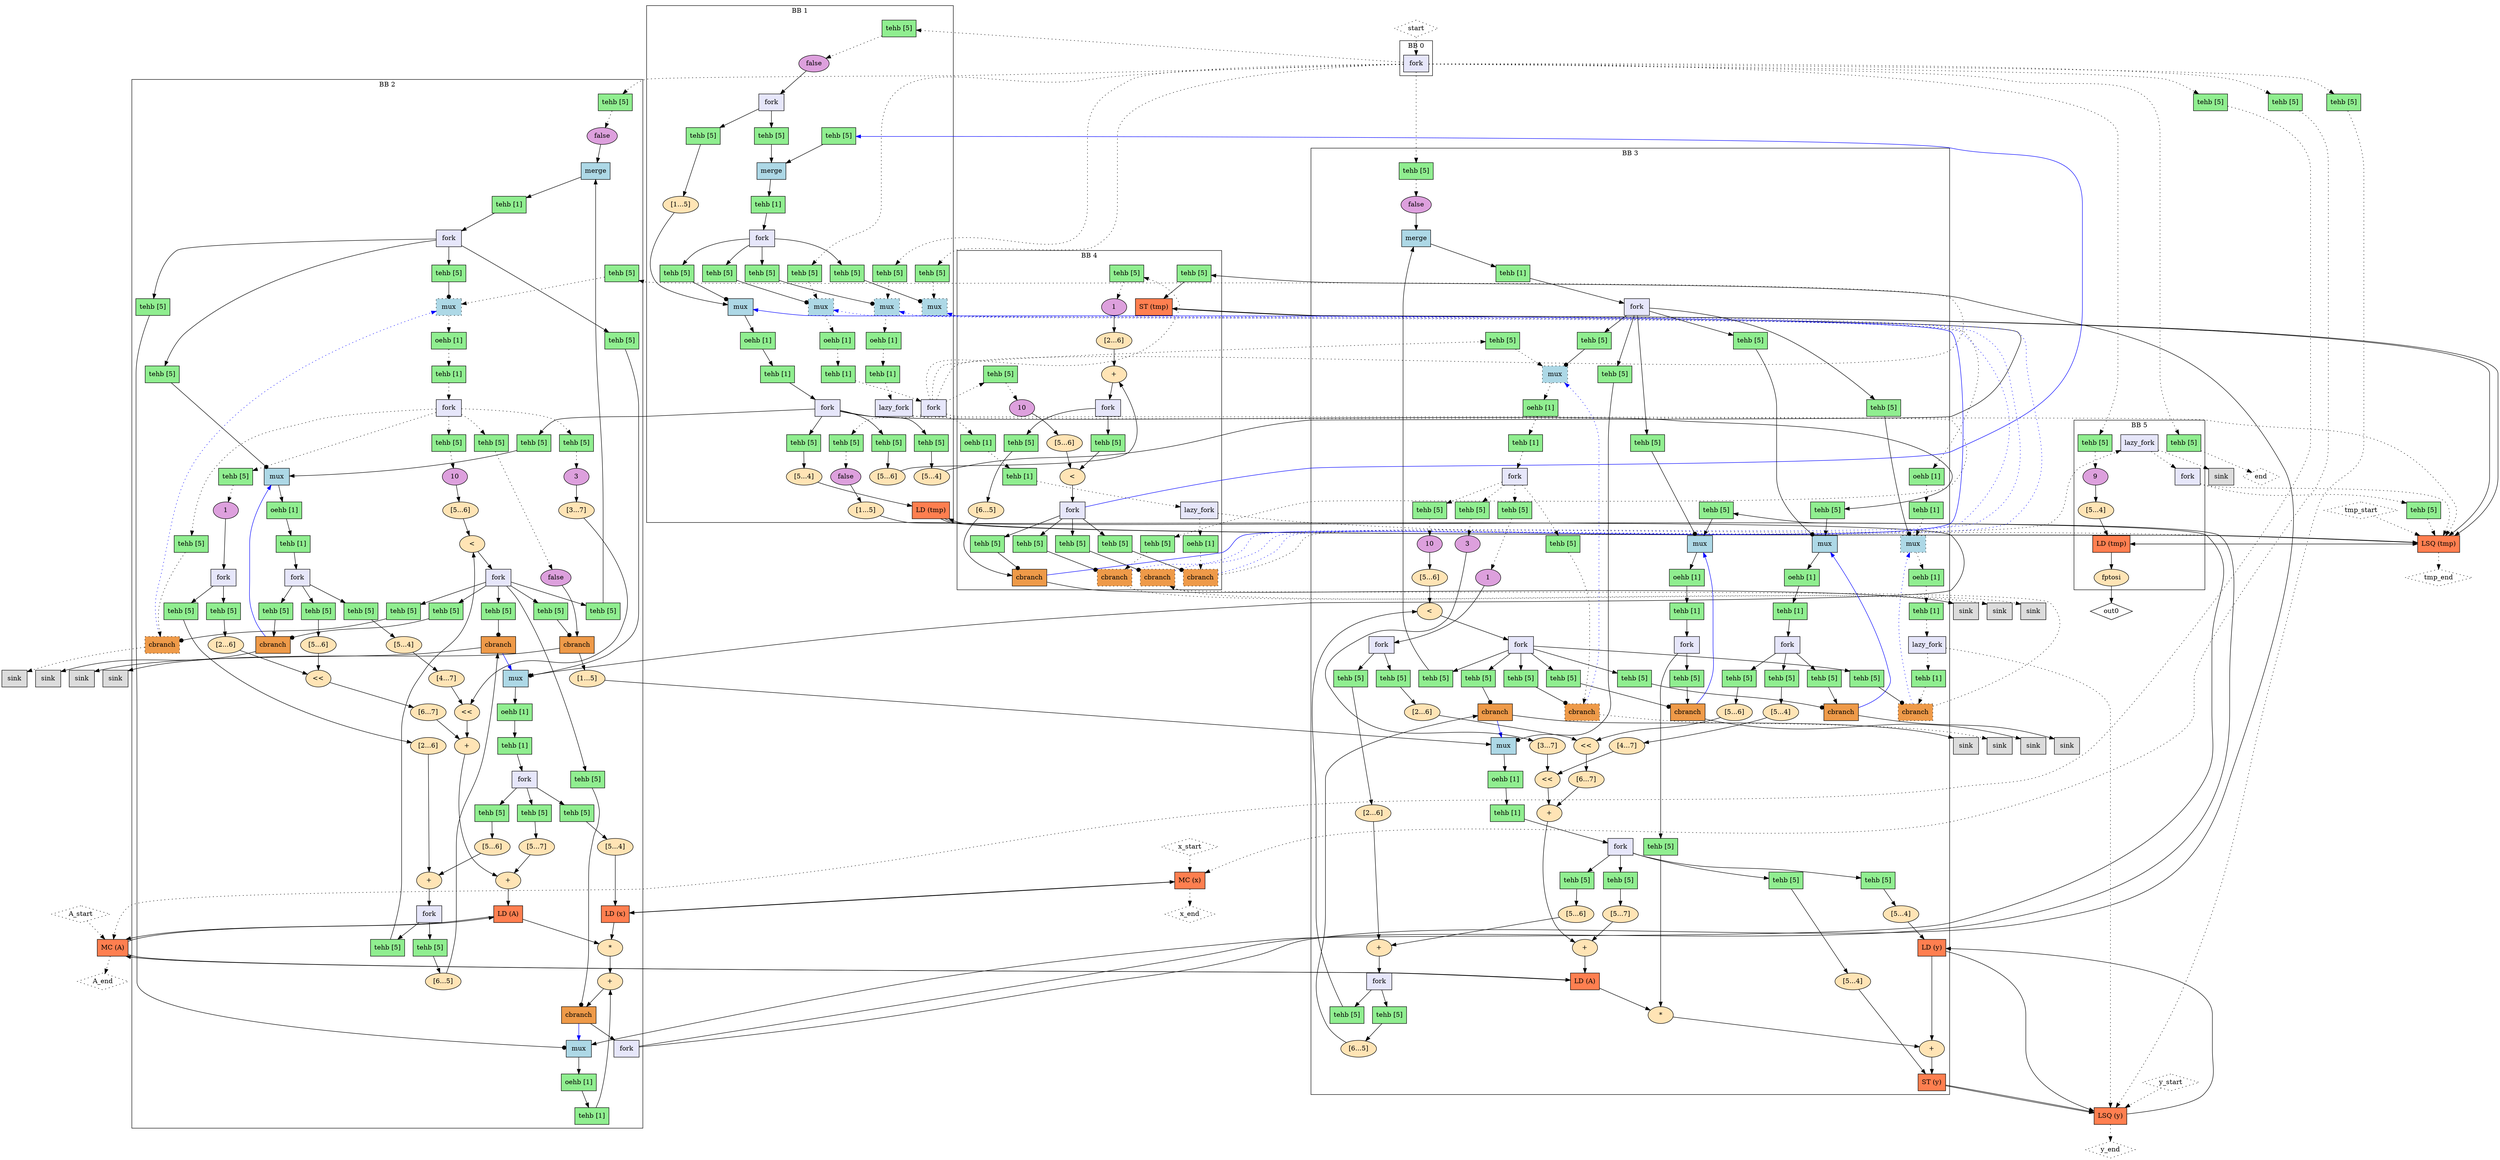 Digraph G {
  splines=spline
  compound=true
  "A_start" ["style"="dotted", "shape"="diamond", "label"="A_start", "mlir_op"="handshake.func"]
  "x_start" ["style"="dotted", "shape"="diamond", "label"="x_start", "mlir_op"="handshake.func"]
  "y_start" ["style"="dotted", "shape"="diamond", "label"="y_start", "mlir_op"="handshake.func"]
  "tmp_start" ["style"="dotted", "shape"="diamond", "label"="tmp_start", "mlir_op"="handshake.func"]
  "start" ["style"="dotted", "shape"="diamond", "label"="start", "mlir_op"="handshake.func"]
  "out0" ["style"="solid", "shape"="diamond", "label"="out0", "mlir_op"="handshake.func"]
  "A_end" ["style"="dotted", "shape"="diamond", "label"="A_end", "mlir_op"="handshake.func"]
  "x_end" ["style"="dotted", "shape"="diamond", "label"="x_end", "mlir_op"="handshake.func"]
  "y_end" ["style"="dotted", "shape"="diamond", "label"="y_end", "mlir_op"="handshake.func"]
  "tmp_end" ["style"="dotted", "shape"="diamond", "label"="tmp_end", "mlir_op"="handshake.func"]
  "end" ["style"="dotted", "shape"="diamond", "label"="end", "mlir_op"="handshake.func"]
  "buffer123" ["style"="filled", "fillcolor"="lightgreen", "shape"="box", "label"="tehb [5]", "mlir_op"="handshake.buffer"]
  "lsq2" ["style"="filled", "fillcolor"="coral", "shape"="box", "label"="LSQ (tmp)", "mlir_op"="handshake.lsq"]
  "buffer2" ["style"="filled", "fillcolor"="lightgreen", "shape"="box", "label"="tehb [5]", "mlir_op"="handshake.buffer"]
  "lsq3" ["style"="filled", "fillcolor"="coral", "shape"="box", "label"="LSQ (y)", "mlir_op"="handshake.lsq"]
  "buffer1" ["style"="filled", "fillcolor"="lightgreen", "shape"="box", "label"="tehb [5]", "mlir_op"="handshake.buffer"]
  "mem_controller2" ["style"="filled", "fillcolor"="coral", "shape"="box", "label"="MC (x)", "mlir_op"="handshake.mem_controller"]
  "buffer0" ["style"="filled", "fillcolor"="lightgreen", "shape"="box", "label"="tehb [5]", "mlir_op"="handshake.buffer"]
  "mem_controller3" ["style"="filled", "fillcolor"="coral", "shape"="box", "label"="MC (A)", "mlir_op"="handshake.mem_controller"]
  "sink0" ["style"="filled", "fillcolor"="gainsboro", "shape"="box", "label"="sink", "mlir_op"="handshake.sink"]
  "sink1" ["style"="filled", "fillcolor"="gainsboro", "shape"="box", "label"="sink", "mlir_op"="handshake.sink"]
  "sink2" ["style"="filled", "fillcolor"="gainsboro", "shape"="box", "label"="sink", "mlir_op"="handshake.sink"]
  "sink3" ["style"="filled", "fillcolor"="gainsboro", "shape"="box", "label"="sink", "mlir_op"="handshake.sink"]
  "sink4" ["style"="filled", "fillcolor"="gainsboro", "shape"="box", "label"="sink", "mlir_op"="handshake.sink"]
  "sink5" ["style"="filled", "fillcolor"="gainsboro", "shape"="box", "label"="sink", "mlir_op"="handshake.sink"]
  "sink6" ["style"="filled", "fillcolor"="gainsboro", "shape"="box", "label"="sink", "mlir_op"="handshake.sink"]
  "sink7" ["style"="filled", "fillcolor"="gainsboro", "shape"="box", "label"="sink", "mlir_op"="handshake.sink"]
  "sink8" ["style"="filled", "fillcolor"="gainsboro", "shape"="box", "label"="sink", "mlir_op"="handshake.sink"]
  "sink9" ["style"="filled", "fillcolor"="gainsboro", "shape"="box", "label"="sink", "mlir_op"="handshake.sink"]
  "sink10" ["style"="filled", "fillcolor"="gainsboro", "shape"="box", "label"="sink", "mlir_op"="handshake.sink"]
  "sink11" ["style"="filled", "fillcolor"="gainsboro", "shape"="box", "label"="sink", "mlir_op"="handshake.sink"]
  "A_start" -> "mem_controller3" ["dir"="both", "style"="dotted", "arrowhead"="normal", "from_idx"="4", "to"="memStart", "arrowtail"="none", "from"="A_start", "to_idx"="1"]
  "x_start" -> "mem_controller2" ["dir"="both", "style"="dotted", "arrowhead"="normal", "from_idx"="5", "to"="memStart", "arrowtail"="none", "from"="x_start", "to_idx"="1"]
  "y_start" -> "lsq3" ["dir"="both", "style"="dotted", "arrowhead"="normal", "from_idx"="6", "to"="memStart", "arrowtail"="none", "from"="y_start", "to_idx"="1"]
  "tmp_start" -> "lsq2" ["dir"="both", "style"="dotted", "arrowhead"="normal", "from_idx"="7", "to"="memStart", "arrowtail"="none", "from"="tmp_start", "to_idx"="1"]
  "start" -> "fork0" ["dir"="both", "style"="dotted", "arrowhead"="normal", "from_idx"="8", "to"="ins", "arrowtail"="none", "from"="start", "to_idx"="0"]
  "fork0" -> "buffer0" ["dir"="both", "style"="dotted", "arrowhead"="normal", "from_idx"="0", "to"="ins", "arrowtail"="none", "from"="outs_0", "to_idx"="0"]
  "fork0" -> "buffer1" ["dir"="both", "style"="dotted", "arrowhead"="normal", "from_idx"="1", "to"="ins", "arrowtail"="none", "from"="outs_1", "to_idx"="0"]
  "fork0" -> "buffer2" ["dir"="both", "style"="dotted", "arrowhead"="normal", "from_idx"="2", "to"="ins", "arrowtail"="none", "from"="outs_2", "to_idx"="0"]
  "fork0" -> "buffer3" ["dir"="both", "style"="dotted", "arrowhead"="normal", "from_idx"="3", "to"="ins", "arrowtail"="none", "from"="outs_3", "to_idx"="0"]
  "fork0" -> "buffer4" ["dir"="both", "style"="dotted", "arrowhead"="normal", "from_idx"="4", "to"="ins", "arrowtail"="none", "from"="outs_4", "to_idx"="0"]
  "fork0" -> "buffer5" ["dir"="both", "style"="dotted", "arrowhead"="normal", "from_idx"="5", "to"="ins", "arrowtail"="none", "from"="outs_5", "to_idx"="0"]
  "fork0" -> "buffer6" ["dir"="both", "style"="dotted", "arrowhead"="normal", "from_idx"="6", "to"="ins", "arrowtail"="none", "from"="outs_6", "to_idx"="0"]
  "fork0" -> "buffer7" ["dir"="both", "style"="dotted", "arrowhead"="normal", "from_idx"="7", "to"="ins", "arrowtail"="none", "from"="outs_7", "to_idx"="0"]
  "fork0" -> "buffer8" ["dir"="both", "style"="dotted", "arrowhead"="normal", "from_idx"="8", "to"="ins", "arrowtail"="none", "from"="outs_8", "to_idx"="0"]
  "fork0" -> "buffer9" ["dir"="both", "style"="dotted", "arrowhead"="normal", "from_idx"="9", "to"="ins", "arrowtail"="none", "from"="outs_9", "to_idx"="0"]
  "fork0" -> "buffer10" ["dir"="both", "style"="dotted", "arrowhead"="normal", "from_idx"="10", "to"="ins", "arrowtail"="none", "from"="outs_10", "to_idx"="0"]
  "buffer123" -> "lsq2" ["dir"="both", "style"="dotted", "arrowhead"="normal", "from_idx"="0", "to"="ctrlEnd", "arrowtail"="none", "from"="outs", "to_idx"="9"]
  "lsq2" -> "load0" ["dir"="both", "style"="solid", "arrowhead"="normal", "from_idx"="0", "to"="dataFromMem", "arrowtail"="none", "from"="ldData_0", "to_idx"="1"]
  "lsq2" -> "load5" ["dir"="both", "style"="solid", "arrowhead"="normal", "from_idx"="1", "to"="dataFromMem", "arrowtail"="none", "from"="ldData_1", "to_idx"="1"]
  "lsq2" -> "tmp_end" ["dir"="both", "style"="dotted", "arrowhead"="normal", "from_idx"="2", "to"="tmp_end", "arrowtail"="none", "from"="memEnd", "to_idx"="4"]
  "buffer2" -> "lsq3" ["dir"="both", "style"="dotted", "arrowhead"="normal", "from_idx"="0", "to"="ctrlEnd", "arrowtail"="none", "from"="outs", "to_idx"="6"]
  "lsq3" -> "load3" ["dir"="both", "style"="solid", "arrowhead"="normal", "from_idx"="0", "to"="dataFromMem", "arrowtail"="none", "from"="ldData_0", "to_idx"="1"]
  "lsq3" -> "y_end" ["dir"="both", "style"="dotted", "arrowhead"="normal", "from_idx"="1", "to"="y_end", "arrowtail"="none", "from"="memEnd", "to_idx"="3"]
  "buffer1" -> "mem_controller2" ["dir"="both", "style"="dotted", "arrowhead"="normal", "from_idx"="0", "to"="ctrlEnd", "arrowtail"="none", "from"="outs", "to_idx"="3"]
  "mem_controller2" -> "load2" ["dir"="both", "style"="solid", "arrowhead"="normal", "from_idx"="0", "to"="dataFromMem", "arrowtail"="none", "from"="ldData_0", "to_idx"="1"]
  "mem_controller2" -> "x_end" ["dir"="both", "style"="dotted", "arrowhead"="normal", "from_idx"="1", "to"="x_end", "arrowtail"="none", "from"="memEnd", "to_idx"="2"]
  "buffer0" -> "mem_controller3" ["dir"="both", "style"="dotted", "arrowhead"="normal", "from_idx"="0", "to"="ctrlEnd", "arrowtail"="none", "from"="outs", "to_idx"="4"]
  "mem_controller3" -> "load1" ["dir"="both", "style"="solid", "arrowhead"="normal", "from_idx"="0", "to"="dataFromMem", "arrowtail"="none", "from"="ldData_0", "to_idx"="1"]
  "mem_controller3" -> "load4" ["dir"="both", "style"="solid", "arrowhead"="normal", "from_idx"="1", "to"="dataFromMem", "arrowtail"="none", "from"="ldData_1", "to_idx"="1"]
  "mem_controller3" -> "A_end" ["dir"="both", "style"="dotted", "arrowhead"="normal", "from_idx"="2", "to"="A_end", "arrowtail"="none", "from"="memEnd", "to_idx"="1"]
  "mux4" -> "buffer15" ["dir"="both", "style"="dotted", "arrowhead"="normal", "from_idx"="0", "to"="ins", "arrowtail"="none", "from"="outs", "to_idx"="0"]
  "lazy_fork0" -> "buffer22" ["dir"="both", "style"="dotted", "arrowhead"="normal", "from_idx"="0", "to"="ins", "arrowtail"="none", "from"="outs_0", "to_idx"="0"]
  "lazy_fork0" -> "lsq2" ["dir"="both", "style"="dotted", "arrowhead"="normal", "from_idx"="1", "to"="ctrl_0", "arrowtail"="none", "from"="outs_1", "to_idx"="2"]
  "fork3" -> "buffer26" ["dir"="both", "style"="dotted", "arrowhead"="normal", "from_idx"="0", "to"="ins", "arrowtail"="none", "from"="outs_0", "to_idx"="0"]
  "fork3" -> "buffer27" ["dir"="both", "style"="dotted", "arrowhead"="normal", "from_idx"="1", "to"="ins", "arrowtail"="none", "from"="outs_1", "to_idx"="0"]
  "fork3" -> "buffer29" ["dir"="both", "style"="dotted", "arrowhead"="normal", "from_idx"="3", "to"="ins", "arrowtail"="none", "from"="outs_3", "to_idx"="0"]
  "fork3" -> "buffer30" ["dir"="both", "style"="dotted", "arrowhead"="normal", "from_idx"="4", "to"="ins", "arrowtail"="none", "from"="outs_4", "to_idx"="0"]
  "fork3" -> "buffer31" ["dir"="both", "style"="dotted", "arrowhead"="normal", "from_idx"="5", "to"="ins", "arrowtail"="none", "from"="outs_5", "to_idx"="0"]
  "fork4" -> "buffer37" ["dir"="both", "style"="solid", "arrowhead"="normal", "from_idx"="3", "to"="ins", "arrowtail"="none", "from"="outs_3", "to_idx"="0"]
  "fork4" -> "buffer38" ["dir"="both", "style"="solid", "arrowhead"="normal", "from_idx"="4", "to"="ins", "arrowtail"="none", "from"="outs_4", "to_idx"="0"]
  "extsi14" -> "addi4" ["dir"="both", "style"="solid", "arrowhead"="normal", "from_idx"="0", "to"="lhs", "arrowtail"="none", "from"="outs", "to_idx"="0"]
  "trunci0" -> "store1" ["dir"="both", "style"="solid", "arrowhead"="normal", "from_idx"="0", "to"="addrIn", "arrowtail"="none", "from"="outs", "to_idx"="0"]
  "extsi15" -> "mux18" ["dir"="both", "style"="solid", "arrowhead"="normal", "from_idx"="0", "to"="ins_0", "arrowtail"="none", "from"="outs", "to_idx"="1"]
  "load0" -> "lsq2" ["dir"="both", "style"="solid", "arrowhead"="normal", "from_idx"="0", "to"="ldAddr_0", "arrowtail"="none", "from"="addrOut", "to_idx"="3"]
  "load0" -> "mux17" ["dir"="both", "style"="solid", "arrowhead"="normal", "from_idx"="1", "to"="ins_0", "arrowtail"="none", "from"="dataOut", "to_idx"="1"]
  "cond_br35" -> "sink0" ["dir"="both", "style"="solid", "arrowhead"="normal", "from_idx"="0", "to"="ins", "arrowtail"="none", "from"="trueOut", "to_idx"="0"]
  "extsi12" -> "mux25" ["dir"="both", "style"="solid", "arrowhead"="normal", "from_idx"="0", "to"="ins_0", "arrowtail"="none", "from"="outs", "to_idx"="1"]
  "fork5" -> "buffer39" ["dir"="both", "style"="solid", "arrowhead"="normal", "from_idx"="0", "to"="ins", "arrowtail"="none", "from"="outs_0", "to_idx"="0"]
  "fork5" -> "buffer40" ["dir"="both", "style"="solid", "arrowhead"="normal", "from_idx"="1", "to"="ins", "arrowtail"="none", "from"="outs_1", "to_idx"="0"]
  "cond_br37" -> "sink1" ["dir"="both", "style"="solid", "arrowhead"="normal", "from_idx"="1", "to"="ins", "arrowtail"="none", "from"="falseOut", "to_idx"="0"]
  "cond_br38" -> "sink2" ["dir"="both", "style"="dotted", "arrowhead"="normal", "from_idx"="1", "to"="ins", "arrowtail"="none", "from"="falseOut", "to_idx"="0"]
  "cond_br39" -> "sink3" ["dir"="both", "style"="solid", "arrowhead"="normal", "from_idx"="1", "to"="ins", "arrowtail"="none", "from"="falseOut", "to_idx"="0"]
  "load1" -> "mem_controller3" ["dir"="both", "style"="solid", "arrowhead"="normal", "from_idx"="0", "to"="ldAddr_0", "arrowtail"="none", "from"="addrOut", "to_idx"="2"]
  "load2" -> "mem_controller2" ["dir"="both", "style"="solid", "arrowhead"="normal", "from_idx"="0", "to"="ldAddr_0", "arrowtail"="none", "from"="addrOut", "to_idx"="2"]
  "cond_br7" -> "cond_br8" ["dir"="both", "style"="dotted", "arrowhead"="normal", "from_idx"="1", "to"="data", "arrowtail"="none", "from"="falseOut", "to_idx"="1"]
  "lazy_fork1" -> "lsq3" ["dir"="both", "style"="dotted", "arrowhead"="normal", "from_idx"="1", "to"="ctrl_0", "arrowtail"="none", "from"="outs_1", "to_idx"="2"]
  "cond_br40" -> "sink4" ["dir"="both", "style"="solid", "arrowhead"="normal", "from_idx"="1", "to"="ins", "arrowtail"="none", "from"="falseOut", "to_idx"="0"]
  "cond_br41" -> "sink5" ["dir"="both", "style"="dotted", "arrowhead"="normal", "from_idx"="1", "to"="ins", "arrowtail"="none", "from"="falseOut", "to_idx"="0"]
  "cond_br42" -> "sink6" ["dir"="both", "style"="solid", "arrowhead"="normal", "from_idx"="1", "to"="ins", "arrowtail"="none", "from"="falseOut", "to_idx"="0"]
  "cond_br43" -> "sink7" ["dir"="both", "style"="solid", "arrowhead"="normal", "from_idx"="1", "to"="ins", "arrowtail"="none", "from"="falseOut", "to_idx"="0"]
  "load3" -> "lsq3" ["dir"="both", "style"="solid", "arrowhead"="normal", "from_idx"="0", "to"="ldAddr_0", "arrowtail"="none", "from"="addrOut", "to_idx"="3"]
  "load4" -> "mem_controller3" ["dir"="both", "style"="solid", "arrowhead"="normal", "from_idx"="0", "to"="ldAddr_1", "arrowtail"="none", "from"="addrOut", "to_idx"="3"]
  "store0" -> "lsq3" ["dir"="both", "style"="solid", "arrowhead"="normal", "from_idx"="0", "to"="stAddr_0", "arrowtail"="none", "from"="addrOut", "to_idx"="4"]
  "store0" -> "lsq3" ["dir"="both", "style"="solid", "arrowhead"="normal", "from_idx"="1", "to"="stData_0", "arrowtail"="none", "from"="dataToMem", "to_idx"="5"]
  "cond_br8" -> "mux4" ["dir"="both", "style"="dotted", "arrowhead"="normal", "from_idx"="0", "color"="blue", "to"="ins_1", "arrowtail"="none", "from"="trueOut", "to_idx"="2"]
  "cond_br8" -> "sink8" ["dir"="both", "style"="dotted", "arrowhead"="normal", "from_idx"="1", "to"="ins", "arrowtail"="none", "from"="falseOut", "to_idx"="0"]
  "cond_br9" -> "mux1" ["dir"="both", "style"="dotted", "arrowhead"="normal", "from_idx"="0", "color"="blue", "to"="ins_1", "arrowtail"="none", "from"="trueOut", "to_idx"="2"]
  "cond_br9" -> "lazy_fork3" ["dir"="both", "style"="dotted", "arrowhead"="normal", "from_idx"="1", "to"="ins", "arrowtail"="none", "from"="falseOut", "to_idx"="0"]
  "lazy_fork2" -> "lsq2" ["dir"="both", "style"="dotted", "arrowhead"="normal", "from_idx"="1", "to"="ctrl_1", "arrowtail"="none", "from"="outs_1", "to_idx"="4"]
  "cond_br44" -> "mux10" ["dir"="both", "style"="solid", "arrowhead"="normal", "from_idx"="0", "color"="blue", "to"="ins_1", "arrowtail"="none", "from"="trueOut", "to_idx"="2"]
  "cond_br44" -> "sink9" ["dir"="both", "style"="solid", "arrowhead"="normal", "from_idx"="1", "to"="ins", "arrowtail"="none", "from"="falseOut", "to_idx"="0"]
  "cond_br45" -> "mux0" ["dir"="both", "style"="dotted", "arrowhead"="normal", "from_idx"="0", "color"="blue", "to"="ins_1", "arrowtail"="none", "from"="trueOut", "to_idx"="2"]
  "cond_br45" -> "sink10" ["dir"="both", "style"="dotted", "arrowhead"="normal", "from_idx"="1", "to"="ins", "arrowtail"="none", "from"="falseOut", "to_idx"="0"]
  "store1" -> "lsq2" ["dir"="both", "style"="solid", "arrowhead"="normal", "from_idx"="0", "to"="stAddr_0", "arrowtail"="none", "from"="addrOut", "to_idx"="5"]
  "store1" -> "lsq2" ["dir"="both", "style"="solid", "arrowhead"="normal", "from_idx"="1", "to"="stData_0", "arrowtail"="none", "from"="dataToMem", "to_idx"="6"]
  "fork22" -> "buffer122" ["dir"="both", "style"="solid", "arrowhead"="normal", "from_idx"="4", "color"="blue", "to"="ins", "arrowtail"="none", "from"="outs_4", "to_idx"="0"]
  "lazy_fork3" -> "sink11" ["dir"="both", "style"="dotted", "arrowhead"="normal", "from_idx"="0", "to"="ins", "arrowtail"="none", "from"="outs_0", "to_idx"="0"]
  "fork23" -> "lsq2" ["dir"="both", "style"="dotted", "arrowhead"="normal", "from_idx"="0", "to"="ctrl_2", "arrowtail"="none", "from"="outs_0", "to_idx"="7"]
  "fork23" -> "buffer123" ["dir"="both", "style"="dotted", "arrowhead"="normal", "from_idx"="1", "to"="ins", "arrowtail"="none", "from"="outs_1", "to_idx"="0"]
  "load5" -> "lsq2" ["dir"="both", "style"="solid", "arrowhead"="normal", "from_idx"="0", "to"="ldAddr_1", "arrowtail"="none", "from"="addrOut", "to_idx"="8"]
  "fptosi0" -> "out0" ["dir"="both", "style"="solid", "arrowhead"="normal", "from_idx"="0", "to"="out0", "arrowtail"="none", "from"="outs", "to_idx"="0"]
  "buffer4" -> "end" ["dir"="both", "style"="dotted", "arrowhead"="normal", "from_idx"="0", "to"="end", "arrowtail"="none", "from"="outs", "to_idx"="5"]
  subgraph cluster0 {
    graph ["label"="BB 0"]
    "fork0" ["style"="filled", "fillcolor"="lavender", "shape"="box", "label"="fork", "mlir_op"="handshake.fork"]
  }
  subgraph cluster1 {
    graph ["label"="BB 1"]
    "buffer10" ["style"="filled", "fillcolor"="lightgreen", "shape"="box", "label"="tehb [5]", "mlir_op"="handshake.buffer"]
    "buffer20" ["style"="filled", "fillcolor"="lightgreen", "shape"="box", "label"="tehb [5]", "mlir_op"="handshake.buffer"]
    "mux1" ["style"="filled, dotted", "fillcolor"="lightblue", "shape"="box", "label"="mux", "mlir_op"="handshake.mux"]
    "buffer9" ["style"="filled", "fillcolor"="lightgreen", "shape"="box", "label"="tehb [5]", "mlir_op"="handshake.buffer"]
    "constant16" ["style"="filled", "fillcolor"="plum", "shape"="oval", "label"="false", "mlir_op"="handshake.constant"]
    "fork1" ["style"="filled", "fillcolor"="lavender", "shape"="box", "label"="fork", "mlir_op"="handshake.fork"]
    "buffer13" ["style"="filled", "fillcolor"="lightgreen", "shape"="box", "label"="tehb [5]", "mlir_op"="handshake.buffer"]
    "extsi13" ["style"="filled", "fillcolor"="moccasin", "shape"="oval", "label"="[1...5]", "mlir_op"="handshake.extsi"]
    "buffer8" ["style"="filled", "fillcolor"="lightgreen", "shape"="box", "label"="tehb [5]", "mlir_op"="handshake.buffer"]
    "buffer21" ["style"="filled", "fillcolor"="lightgreen", "shape"="box", "label"="tehb [5]", "mlir_op"="handshake.buffer"]
    "mux4" ["style"="filled, dotted", "fillcolor"="lightblue", "shape"="box", "label"="mux", "mlir_op"="handshake.mux"]
    "buffer14" ["style"="filled", "fillcolor"="lightgreen", "shape"="box", "label"="tehb [5]", "mlir_op"="handshake.buffer"]
    "buffer122" ["style"="filled", "fillcolor"="lightgreen", "shape"="box", "label"="tehb [5]", "mlir_op"="handshake.buffer"]
    "merge1" ["style"="filled", "fillcolor"="lightblue", "shape"="box", "label"="merge", "mlir_op"="handshake.merge"]
    "buffer17" ["style"="filled", "fillcolor"="lightgreen", "shape"="box", "label"="tehb [1]", "mlir_op"="handshake.buffer"]
    "fork2" ["style"="filled", "fillcolor"="lavender", "shape"="box", "label"="fork", "mlir_op"="handshake.fork"]
    "buffer11" ["style"="filled", "fillcolor"="lightgreen", "shape"="box", "label"="oehb [1]", "mlir_op"="handshake.buffer"]
    "buffer12" ["style"="filled", "fillcolor"="lightgreen", "shape"="box", "label"="tehb [1]", "mlir_op"="handshake.buffer"]
    "lazy_fork0" ["style"="filled", "fillcolor"="lavender", "shape"="box", "label"="lazy_fork", "mlir_op"="handshake.lazy_fork"]
    "buffer7" ["style"="filled", "fillcolor"="lightgreen", "shape"="box", "label"="tehb [5]", "mlir_op"="handshake.buffer"]
    "buffer19" ["style"="filled", "fillcolor"="lightgreen", "shape"="box", "label"="tehb [5]", "mlir_op"="handshake.buffer"]
    "mux0" ["style"="filled, dotted", "fillcolor"="lightblue", "shape"="box", "label"="mux", "mlir_op"="handshake.mux"]
    "buffer24" ["style"="filled", "fillcolor"="lightgreen", "shape"="box", "label"="oehb [1]", "mlir_op"="handshake.buffer"]
    "buffer25" ["style"="filled", "fillcolor"="lightgreen", "shape"="box", "label"="tehb [1]", "mlir_op"="handshake.buffer"]
    "fork3" ["style"="filled", "fillcolor"="lavender", "shape"="box", "label"="fork", "mlir_op"="handshake.fork"]
    "buffer18" ["style"="filled", "fillcolor"="lightgreen", "shape"="box", "label"="tehb [5]", "mlir_op"="handshake.buffer"]
    "mux10" ["style"="filled", "fillcolor"="lightblue", "shape"="box", "label"="mux", "mlir_op"="handshake.mux"]
    "buffer32" ["style"="filled", "fillcolor"="lightgreen", "shape"="box", "label"="oehb [1]", "mlir_op"="handshake.buffer"]
    "buffer33" ["style"="filled", "fillcolor"="lightgreen", "shape"="box", "label"="tehb [1]", "mlir_op"="handshake.buffer"]
    "fork4" ["style"="filled", "fillcolor"="lavender", "shape"="box", "label"="fork", "mlir_op"="handshake.fork"]
    "buffer36" ["style"="filled", "fillcolor"="lightgreen", "shape"="box", "label"="tehb [5]", "mlir_op"="handshake.buffer"]
    "extsi14" ["style"="filled", "fillcolor"="moccasin", "shape"="oval", "label"="[5...6]", "mlir_op"="handshake.extsi"]
    "buffer34" ["style"="filled", "fillcolor"="lightgreen", "shape"="box", "label"="tehb [5]", "mlir_op"="handshake.buffer"]
    "trunci0" ["style"="filled", "fillcolor"="moccasin", "shape"="oval", "label"="[5...4]", "mlir_op"="handshake.trunci"]
    "buffer35" ["style"="filled", "fillcolor"="lightgreen", "shape"="box", "label"="tehb [5]", "mlir_op"="handshake.buffer"]
    "trunci1" ["style"="filled", "fillcolor"="moccasin", "shape"="oval", "label"="[5...4]", "mlir_op"="handshake.trunci"]
    "buffer28" ["style"="filled", "fillcolor"="lightgreen", "shape"="box", "label"="tehb [5]", "mlir_op"="handshake.buffer"]
    "constant0" ["style"="filled", "fillcolor"="plum", "shape"="oval", "label"="false", "mlir_op"="handshake.constant"]
    "extsi15" ["style"="filled", "fillcolor"="moccasin", "shape"="oval", "label"="[1...5]", "mlir_op"="handshake.extsi"]
    "load0" ["style"="filled", "fillcolor"="coral", "shape"="box", "label"="LD (tmp)", "mlir_op"="handshake.load"]
    "buffer10" -> "mux1" ["dir"="both", "style"="dotted", "arrowhead"="normal", "from_idx"="0", "to"="ins_0", "arrowtail"="none", "from"="outs", "to_idx"="1"]
    "buffer20" -> "mux1" ["dir"="both", "style"="solid", "arrowhead"="dot", "from_idx"="0", "to"="index", "arrowtail"="none", "from"="outs", "to_idx"="0"]
    "mux1" -> "buffer11" ["dir"="both", "style"="dotted", "arrowhead"="normal", "from_idx"="0", "to"="ins", "arrowtail"="none", "from"="outs", "to_idx"="0"]
    "buffer9" -> "constant16" ["dir"="both", "style"="dotted", "arrowhead"="normal", "from_idx"="0", "to"="ctrl", "arrowtail"="none", "from"="outs", "to_idx"="0"]
    "constant16" -> "fork1" ["dir"="both", "style"="solid", "arrowhead"="normal", "from_idx"="0", "to"="ins", "arrowtail"="none", "from"="outs", "to_idx"="0"]
    "fork1" -> "buffer13" ["dir"="both", "style"="solid", "arrowhead"="normal", "from_idx"="0", "to"="ins", "arrowtail"="none", "from"="outs_0", "to_idx"="0"]
    "fork1" -> "buffer14" ["dir"="both", "style"="solid", "arrowhead"="normal", "from_idx"="1", "to"="ins", "arrowtail"="none", "from"="outs_1", "to_idx"="0"]
    "buffer13" -> "extsi13" ["dir"="both", "style"="solid", "arrowhead"="normal", "from_idx"="0", "to"="ins", "arrowtail"="none", "from"="outs", "to_idx"="0"]
    "extsi13" -> "mux10" ["dir"="both", "style"="solid", "arrowhead"="normal", "from_idx"="0", "to"="ins_0", "arrowtail"="none", "from"="outs", "to_idx"="1"]
    "buffer8" -> "mux4" ["dir"="both", "style"="dotted", "arrowhead"="normal", "from_idx"="0", "to"="ins_0", "arrowtail"="none", "from"="outs", "to_idx"="1"]
    "buffer21" -> "mux4" ["dir"="both", "style"="solid", "arrowhead"="dot", "from_idx"="0", "to"="index", "arrowtail"="none", "from"="outs", "to_idx"="0"]
    "buffer14" -> "merge1" ["dir"="both", "style"="solid", "arrowhead"="normal", "from_idx"="0", "to"="ins_0", "arrowtail"="none", "from"="outs", "to_idx"="0"]
    "buffer122" -> "merge1" ["dir"="both", "style"="solid", "arrowhead"="normal", "from_idx"="0", "to"="ins_1", "arrowtail"="none", "from"="outs", "to_idx"="1"]
    "merge1" -> "buffer17" ["dir"="both", "style"="solid", "arrowhead"="normal", "from_idx"="0", "to"="ins", "arrowtail"="none", "from"="outs", "to_idx"="0"]
    "buffer17" -> "fork2" ["dir"="both", "style"="solid", "arrowhead"="normal", "from_idx"="0", "to"="ins", "arrowtail"="none", "from"="outs", "to_idx"="0"]
    "fork2" -> "buffer18" ["dir"="both", "style"="solid", "arrowhead"="normal", "from_idx"="0", "to"="ins", "arrowtail"="none", "from"="outs_0", "to_idx"="0"]
    "fork2" -> "buffer19" ["dir"="both", "style"="solid", "arrowhead"="normal", "from_idx"="1", "to"="ins", "arrowtail"="none", "from"="outs_1", "to_idx"="0"]
    "fork2" -> "buffer20" ["dir"="both", "style"="solid", "arrowhead"="normal", "from_idx"="2", "to"="ins", "arrowtail"="none", "from"="outs_2", "to_idx"="0"]
    "fork2" -> "buffer21" ["dir"="both", "style"="solid", "arrowhead"="normal", "from_idx"="3", "to"="ins", "arrowtail"="none", "from"="outs_3", "to_idx"="0"]
    "buffer11" -> "buffer12" ["dir"="both", "style"="dotted", "arrowhead"="normal", "from_idx"="0", "to"="ins", "arrowtail"="none", "from"="outs", "to_idx"="0"]
    "buffer12" -> "lazy_fork0" ["dir"="both", "style"="dotted", "arrowhead"="normal", "from_idx"="0", "to"="ins", "arrowtail"="none", "from"="outs", "to_idx"="0"]
    "buffer7" -> "mux0" ["dir"="both", "style"="dotted", "arrowhead"="normal", "from_idx"="0", "to"="ins_0", "arrowtail"="none", "from"="outs", "to_idx"="1"]
    "buffer19" -> "mux0" ["dir"="both", "style"="solid", "arrowhead"="dot", "from_idx"="0", "to"="index", "arrowtail"="none", "from"="outs", "to_idx"="0"]
    "mux0" -> "buffer24" ["dir"="both", "style"="dotted", "arrowhead"="normal", "from_idx"="0", "to"="ins", "arrowtail"="none", "from"="outs", "to_idx"="0"]
    "buffer24" -> "buffer25" ["dir"="both", "style"="dotted", "arrowhead"="normal", "from_idx"="0", "to"="ins", "arrowtail"="none", "from"="outs", "to_idx"="0"]
    "buffer25" -> "fork3" ["dir"="both", "style"="dotted", "arrowhead"="normal", "from_idx"="0", "to"="ins", "arrowtail"="none", "from"="outs", "to_idx"="0"]
    "fork3" -> "buffer28" ["dir"="both", "style"="dotted", "arrowhead"="normal", "from_idx"="2", "to"="ins", "arrowtail"="none", "from"="outs_2", "to_idx"="0"]
    "buffer18" -> "mux10" ["dir"="both", "style"="solid", "arrowhead"="dot", "from_idx"="0", "to"="index", "arrowtail"="none", "from"="outs", "to_idx"="0"]
    "mux10" -> "buffer32" ["dir"="both", "style"="solid", "arrowhead"="normal", "from_idx"="0", "to"="ins", "arrowtail"="none", "from"="outs", "to_idx"="0"]
    "buffer32" -> "buffer33" ["dir"="both", "style"="solid", "arrowhead"="normal", "from_idx"="0", "to"="ins", "arrowtail"="none", "from"="outs", "to_idx"="0"]
    "buffer33" -> "fork4" ["dir"="both", "style"="solid", "arrowhead"="normal", "from_idx"="0", "to"="ins", "arrowtail"="none", "from"="outs", "to_idx"="0"]
    "fork4" -> "buffer34" ["dir"="both", "style"="solid", "arrowhead"="normal", "from_idx"="0", "to"="ins", "arrowtail"="none", "from"="outs_0", "to_idx"="0"]
    "fork4" -> "buffer35" ["dir"="both", "style"="solid", "arrowhead"="normal", "from_idx"="1", "to"="ins", "arrowtail"="none", "from"="outs_1", "to_idx"="0"]
    "fork4" -> "buffer36" ["dir"="both", "style"="solid", "arrowhead"="normal", "from_idx"="2", "to"="ins", "arrowtail"="none", "from"="outs_2", "to_idx"="0"]
    "buffer36" -> "extsi14" ["dir"="both", "style"="solid", "arrowhead"="normal", "from_idx"="0", "to"="ins", "arrowtail"="none", "from"="outs", "to_idx"="0"]
    "buffer34" -> "trunci0" ["dir"="both", "style"="solid", "arrowhead"="normal", "from_idx"="0", "to"="ins", "arrowtail"="none", "from"="outs", "to_idx"="0"]
    "buffer35" -> "trunci1" ["dir"="both", "style"="solid", "arrowhead"="normal", "from_idx"="0", "to"="ins", "arrowtail"="none", "from"="outs", "to_idx"="0"]
    "trunci1" -> "load0" ["dir"="both", "style"="solid", "arrowhead"="normal", "from_idx"="0", "to"="addrIn", "arrowtail"="none", "from"="outs", "to_idx"="0"]
    "buffer28" -> "constant0" ["dir"="both", "style"="dotted", "arrowhead"="normal", "from_idx"="0", "to"="ctrl", "arrowtail"="none", "from"="outs", "to_idx"="0"]
    "constant0" -> "extsi15" ["dir"="both", "style"="solid", "arrowhead"="normal", "from_idx"="0", "to"="ins", "arrowtail"="none", "from"="outs", "to_idx"="0"]
  }
  subgraph cluster2 {
    graph ["label"="BB 2"]
    "buffer71" ["style"="filled", "fillcolor"="lightgreen", "shape"="box", "label"="tehb [5]", "mlir_op"="handshake.buffer"]
    "cond_br35" ["style"="filled", "fillcolor"="tan2", "shape"="box", "label"="cbranch", "mlir_op"="handshake.cond_br"]
    "extsi12" ["style"="filled", "fillcolor"="moccasin", "shape"="oval", "label"="[1...5]", "mlir_op"="handshake.extsi"]
    "buffer74" ["style"="filled", "fillcolor"="lightgreen", "shape"="box", "label"="tehb [5]", "mlir_op"="handshake.buffer"]
    "cond_br36" ["style"="filled", "fillcolor"="tan2", "shape"="box", "label"="cbranch", "mlir_op"="handshake.cond_br"]
    "fork5" ["style"="filled", "fillcolor"="lavender", "shape"="box", "label"="fork", "mlir_op"="handshake.fork"]
    "buffer69" ["style"="filled", "fillcolor"="lightgreen", "shape"="box", "label"="tehb [5]", "mlir_op"="handshake.buffer"]
    "cond_br37" ["style"="filled", "fillcolor"="tan2", "shape"="box", "label"="cbranch", "mlir_op"="handshake.cond_br"]
    "buffer57" ["style"="filled", "fillcolor"="lightgreen", "shape"="box", "label"="tehb [5]", "mlir_op"="handshake.buffer"]
    "buffer73" ["style"="filled", "fillcolor"="lightgreen", "shape"="box", "label"="tehb [5]", "mlir_op"="handshake.buffer"]
    "cond_br38" ["style"="filled, dotted", "fillcolor"="tan2", "shape"="box", "label"="cbranch", "mlir_op"="handshake.cond_br"]
    "buffer50" ["style"="filled", "fillcolor"="lightgreen", "shape"="box", "label"="tehb [5]", "mlir_op"="handshake.buffer"]
    "buffer70" ["style"="filled", "fillcolor"="lightgreen", "shape"="box", "label"="tehb [5]", "mlir_op"="handshake.buffer"]
    "cond_br39" ["style"="filled", "fillcolor"="tan2", "shape"="box", "label"="cbranch", "mlir_op"="handshake.cond_br"]
    "buffer6" ["style"="filled", "fillcolor"="lightgreen", "shape"="box", "label"="tehb [5]", "mlir_op"="handshake.buffer"]
    "constant23" ["style"="filled", "fillcolor"="plum", "shape"="oval", "label"="false", "mlir_op"="handshake.constant"]
    "buffer72" ["style"="filled", "fillcolor"="lightgreen", "shape"="box", "label"="tehb [5]", "mlir_op"="handshake.buffer"]
    "merge11" ["style"="filled", "fillcolor"="lightblue", "shape"="box", "label"="merge", "mlir_op"="handshake.merge"]
    "buffer41" ["style"="filled", "fillcolor"="lightgreen", "shape"="box", "label"="tehb [1]", "mlir_op"="handshake.buffer"]
    "fork6" ["style"="filled", "fillcolor"="lavender", "shape"="box", "label"="fork", "mlir_op"="handshake.fork"]
    "buffer38" ["style"="filled", "fillcolor"="lightgreen", "shape"="box", "label"="tehb [5]", "mlir_op"="handshake.buffer"]
    "buffer42" ["style"="filled", "fillcolor"="lightgreen", "shape"="box", "label"="tehb [5]", "mlir_op"="handshake.buffer"]
    "mux11" ["style"="filled", "fillcolor"="lightblue", "shape"="box", "label"="mux", "mlir_op"="handshake.mux"]
    "buffer46" ["style"="filled", "fillcolor"="lightgreen", "shape"="box", "label"="oehb [1]", "mlir_op"="handshake.buffer"]
    "buffer47" ["style"="filled", "fillcolor"="lightgreen", "shape"="box", "label"="tehb [1]", "mlir_op"="handshake.buffer"]
    "fork7" ["style"="filled", "fillcolor"="lavender", "shape"="box", "label"="fork", "mlir_op"="handshake.fork"]
    "buffer48" ["style"="filled", "fillcolor"="lightgreen", "shape"="box", "label"="tehb [5]", "mlir_op"="handshake.buffer"]
    "trunci2" ["style"="filled", "fillcolor"="moccasin", "shape"="oval", "label"="[5...4]", "mlir_op"="handshake.trunci"]
    "extsi16" ["style"="filled", "fillcolor"="moccasin", "shape"="oval", "label"="[4...7]", "mlir_op"="handshake.extsi"]
    "buffer49" ["style"="filled", "fillcolor"="lightgreen", "shape"="box", "label"="tehb [5]", "mlir_op"="handshake.buffer"]
    "extsi17" ["style"="filled", "fillcolor"="moccasin", "shape"="oval", "label"="[5...6]", "mlir_op"="handshake.extsi"]
    "buffer31" ["style"="filled", "fillcolor"="lightgreen", "shape"="box", "label"="tehb [5]", "mlir_op"="handshake.buffer"]
    "buffer45" ["style"="filled", "fillcolor"="lightgreen", "shape"="box", "label"="tehb [5]", "mlir_op"="handshake.buffer"]
    "mux13" ["style"="filled, dotted", "fillcolor"="lightblue", "shape"="box", "label"="mux", "mlir_op"="handshake.mux"]
    "buffer51" ["style"="filled", "fillcolor"="lightgreen", "shape"="box", "label"="oehb [1]", "mlir_op"="handshake.buffer"]
    "buffer52" ["style"="filled", "fillcolor"="lightgreen", "shape"="box", "label"="tehb [1]", "mlir_op"="handshake.buffer"]
    "fork8" ["style"="filled", "fillcolor"="lavender", "shape"="box", "label"="fork", "mlir_op"="handshake.fork"]
    "buffer44" ["style"="filled", "fillcolor"="lightgreen", "shape"="box", "label"="tehb [5]", "mlir_op"="handshake.buffer"]
    "mux17" ["style"="filled", "fillcolor"="lightblue", "shape"="box", "label"="mux", "mlir_op"="handshake.mux"]
    "buffer43" ["style"="filled", "fillcolor"="lightgreen", "shape"="box", "label"="tehb [5]", "mlir_op"="handshake.buffer"]
    "mux18" ["style"="filled", "fillcolor"="lightblue", "shape"="box", "label"="mux", "mlir_op"="handshake.mux"]
    "buffer60" ["style"="filled", "fillcolor"="lightgreen", "shape"="box", "label"="oehb [1]", "mlir_op"="handshake.buffer"]
    "buffer61" ["style"="filled", "fillcolor"="lightgreen", "shape"="box", "label"="tehb [1]", "mlir_op"="handshake.buffer"]
    "fork9" ["style"="filled", "fillcolor"="lavender", "shape"="box", "label"="fork", "mlir_op"="handshake.fork"]
    "buffer62" ["style"="filled", "fillcolor"="lightgreen", "shape"="box", "label"="tehb [5]", "mlir_op"="handshake.buffer"]
    "extsi18" ["style"="filled", "fillcolor"="moccasin", "shape"="oval", "label"="[5...7]", "mlir_op"="handshake.extsi"]
    "buffer64" ["style"="filled", "fillcolor"="lightgreen", "shape"="box", "label"="tehb [5]", "mlir_op"="handshake.buffer"]
    "extsi19" ["style"="filled", "fillcolor"="moccasin", "shape"="oval", "label"="[5...6]", "mlir_op"="handshake.extsi"]
    "buffer63" ["style"="filled", "fillcolor"="lightgreen", "shape"="box", "label"="tehb [5]", "mlir_op"="handshake.buffer"]
    "trunci3" ["style"="filled", "fillcolor"="moccasin", "shape"="oval", "label"="[5...4]", "mlir_op"="handshake.trunci"]
    "buffer56" ["style"="filled", "fillcolor"="lightgreen", "shape"="box", "label"="tehb [5]", "mlir_op"="handshake.buffer"]
    "constant1" ["style"="filled", "fillcolor"="plum", "shape"="oval", "label"="false", "mlir_op"="handshake.constant"]
    "buffer55" ["style"="filled", "fillcolor"="lightgreen", "shape"="box", "label"="tehb [5]", "mlir_op"="handshake.buffer"]
    "constant2" ["style"="filled", "fillcolor"="plum", "shape"="oval", "label"="10", "mlir_op"="handshake.constant"]
    "extsi20" ["style"="filled", "fillcolor"="moccasin", "shape"="oval", "label"="[5...6]", "mlir_op"="handshake.extsi"]
    "buffer54" ["style"="filled", "fillcolor"="lightgreen", "shape"="box", "label"="tehb [5]", "mlir_op"="handshake.buffer"]
    "constant4" ["style"="filled", "fillcolor"="plum", "shape"="oval", "label"="1", "mlir_op"="handshake.constant"]
    "fork10" ["style"="filled", "fillcolor"="lavender", "shape"="box", "label"="fork", "mlir_op"="handshake.fork"]
    "buffer65" ["style"="filled", "fillcolor"="lightgreen", "shape"="box", "label"="tehb [5]", "mlir_op"="handshake.buffer"]
    "extui0" ["style"="filled", "fillcolor"="moccasin", "shape"="oval", "label"="[2...6]", "mlir_op"="handshake.extui"]
    "buffer66" ["style"="filled", "fillcolor"="lightgreen", "shape"="box", "label"="tehb [5]", "mlir_op"="handshake.buffer"]
    "extsi21" ["style"="filled", "fillcolor"="moccasin", "shape"="oval", "label"="[2...6]", "mlir_op"="handshake.extsi"]
    "buffer53" ["style"="filled", "fillcolor"="lightgreen", "shape"="box", "label"="tehb [5]", "mlir_op"="handshake.buffer"]
    "constant18" ["style"="filled", "fillcolor"="plum", "shape"="oval", "label"="3", "mlir_op"="handshake.constant"]
    "extui1" ["style"="filled", "fillcolor"="moccasin", "shape"="oval", "label"="[3...7]", "mlir_op"="handshake.extui"]
    "shli6" ["style"="filled", "fillcolor"="moccasin", "shape"="oval", "label"="<<", "mlir_op"="handshake.shli"]
    "extsi22" ["style"="filled", "fillcolor"="moccasin", "shape"="oval", "label"="[6...7]", "mlir_op"="handshake.extsi"]
    "shli5" ["style"="filled", "fillcolor"="moccasin", "shape"="oval", "label"="<<", "mlir_op"="handshake.shli"]
    "addi5" ["style"="filled", "fillcolor"="moccasin", "shape"="oval", "label"="+", "mlir_op"="handshake.addi"]
    "addi0" ["style"="filled", "fillcolor"="moccasin", "shape"="oval", "label"="+", "mlir_op"="handshake.addi"]
    "load1" ["style"="filled", "fillcolor"="coral", "shape"="box", "label"="LD (A)", "mlir_op"="handshake.load"]
    "load2" ["style"="filled", "fillcolor"="coral", "shape"="box", "label"="LD (x)", "mlir_op"="handshake.load"]
    "mulf0" ["style"="filled", "fillcolor"="moccasin", "shape"="oval", "label"="*", "mlir_op"="handshake.mulf"]
    "buffer58" ["style"="filled", "fillcolor"="lightgreen", "shape"="box", "label"="oehb [1]", "mlir_op"="handshake.buffer"]
    "buffer59" ["style"="filled", "fillcolor"="lightgreen", "shape"="box", "label"="tehb [1]", "mlir_op"="handshake.buffer"]
    "addf0" ["style"="filled", "fillcolor"="moccasin", "shape"="oval", "label"="+", "mlir_op"="handshake.addf"]
    "addi2" ["style"="filled", "fillcolor"="moccasin", "shape"="oval", "label"="+", "mlir_op"="handshake.addi"]
    "fork11" ["style"="filled", "fillcolor"="lavender", "shape"="box", "label"="fork", "mlir_op"="handshake.fork"]
    "buffer67" ["style"="filled", "fillcolor"="lightgreen", "shape"="box", "label"="tehb [5]", "mlir_op"="handshake.buffer"]
    "trunci4" ["style"="filled", "fillcolor"="moccasin", "shape"="oval", "label"="[6...5]", "mlir_op"="handshake.trunci"]
    "buffer68" ["style"="filled", "fillcolor"="lightgreen", "shape"="box", "label"="tehb [5]", "mlir_op"="handshake.buffer"]
    "cmpi0" ["style"="filled", "fillcolor"="moccasin", "shape"="oval", "label"="<", "mlir_op"="handshake.cmpi<"]
    "fork12" ["style"="filled", "fillcolor"="lavender", "shape"="box", "label"="fork", "mlir_op"="handshake.fork"]
    "buffer71" -> "cond_br35" ["dir"="both", "style"="solid", "arrowhead"="dot", "from_idx"="0", "to"="condition", "arrowtail"="none", "from"="outs", "to_idx"="0"]
    "cond_br35" -> "extsi12" ["dir"="both", "style"="solid", "arrowhead"="normal", "from_idx"="1", "to"="ins", "arrowtail"="none", "from"="falseOut", "to_idx"="0"]
    "buffer74" -> "cond_br36" ["dir"="both", "style"="solid", "arrowhead"="dot", "from_idx"="0", "to"="condition", "arrowtail"="none", "from"="outs", "to_idx"="0"]
    "cond_br36" -> "mux17" ["dir"="both", "style"="solid", "arrowhead"="normal", "from_idx"="0", "color"="blue", "to"="ins_1", "arrowtail"="none", "from"="trueOut", "to_idx"="2"]
    "cond_br36" -> "fork5" ["dir"="both", "style"="solid", "arrowhead"="normal", "from_idx"="1", "to"="ins", "arrowtail"="none", "from"="falseOut", "to_idx"="0"]
    "buffer69" -> "cond_br37" ["dir"="both", "style"="solid", "arrowhead"="dot", "from_idx"="0", "to"="condition", "arrowtail"="none", "from"="outs", "to_idx"="0"]
    "cond_br37" -> "mux18" ["dir"="both", "style"="solid", "arrowhead"="normal", "from_idx"="0", "color"="blue", "to"="ins_1", "arrowtail"="none", "from"="trueOut", "to_idx"="2"]
    "buffer57" -> "cond_br38" ["dir"="both", "style"="dotted", "arrowhead"="normal", "from_idx"="0", "to"="data", "arrowtail"="none", "from"="outs", "to_idx"="1"]
    "buffer73" -> "cond_br38" ["dir"="both", "style"="solid", "arrowhead"="dot", "from_idx"="0", "to"="condition", "arrowtail"="none", "from"="outs", "to_idx"="0"]
    "cond_br38" -> "mux13" ["dir"="both", "style"="dotted", "arrowhead"="normal", "from_idx"="0", "color"="blue", "to"="ins_1", "arrowtail"="none", "from"="trueOut", "to_idx"="2"]
    "buffer50" -> "cond_br39" ["dir"="both", "style"="solid", "arrowhead"="normal", "from_idx"="0", "to"="data", "arrowtail"="none", "from"="outs", "to_idx"="1"]
    "buffer70" -> "cond_br39" ["dir"="both", "style"="solid", "arrowhead"="dot", "from_idx"="0", "to"="condition", "arrowtail"="none", "from"="outs", "to_idx"="0"]
    "cond_br39" -> "mux11" ["dir"="both", "style"="solid", "arrowhead"="normal", "from_idx"="0", "color"="blue", "to"="ins_1", "arrowtail"="none", "from"="trueOut", "to_idx"="2"]
    "buffer6" -> "constant23" ["dir"="both", "style"="dotted", "arrowhead"="normal", "from_idx"="0", "to"="ctrl", "arrowtail"="none", "from"="outs", "to_idx"="0"]
    "constant23" -> "merge11" ["dir"="both", "style"="solid", "arrowhead"="normal", "from_idx"="0", "to"="ins_0", "arrowtail"="none", "from"="outs", "to_idx"="0"]
    "buffer72" -> "merge11" ["dir"="both", "style"="solid", "arrowhead"="normal", "from_idx"="0", "to"="ins_1", "arrowtail"="none", "from"="outs", "to_idx"="1"]
    "merge11" -> "buffer41" ["dir"="both", "style"="solid", "arrowhead"="normal", "from_idx"="0", "to"="ins", "arrowtail"="none", "from"="outs", "to_idx"="0"]
    "buffer41" -> "fork6" ["dir"="both", "style"="solid", "arrowhead"="normal", "from_idx"="0", "to"="ins", "arrowtail"="none", "from"="outs", "to_idx"="0"]
    "fork6" -> "buffer42" ["dir"="both", "style"="solid", "arrowhead"="normal", "from_idx"="0", "to"="ins", "arrowtail"="none", "from"="outs_0", "to_idx"="0"]
    "fork6" -> "buffer43" ["dir"="both", "style"="solid", "arrowhead"="normal", "from_idx"="1", "to"="ins", "arrowtail"="none", "from"="outs_1", "to_idx"="0"]
    "fork6" -> "buffer44" ["dir"="both", "style"="solid", "arrowhead"="normal", "from_idx"="2", "to"="ins", "arrowtail"="none", "from"="outs_2", "to_idx"="0"]
    "fork6" -> "buffer45" ["dir"="both", "style"="solid", "arrowhead"="normal", "from_idx"="3", "to"="ins", "arrowtail"="none", "from"="outs_3", "to_idx"="0"]
    "buffer38" -> "mux11" ["dir"="both", "style"="solid", "arrowhead"="normal", "from_idx"="0", "to"="ins_0", "arrowtail"="none", "from"="outs", "to_idx"="1"]
    "buffer42" -> "mux11" ["dir"="both", "style"="solid", "arrowhead"="dot", "from_idx"="0", "to"="index", "arrowtail"="none", "from"="outs", "to_idx"="0"]
    "mux11" -> "buffer46" ["dir"="both", "style"="solid", "arrowhead"="normal", "from_idx"="0", "to"="ins", "arrowtail"="none", "from"="outs", "to_idx"="0"]
    "buffer46" -> "buffer47" ["dir"="both", "style"="solid", "arrowhead"="normal", "from_idx"="0", "to"="ins", "arrowtail"="none", "from"="outs", "to_idx"="0"]
    "buffer47" -> "fork7" ["dir"="both", "style"="solid", "arrowhead"="normal", "from_idx"="0", "to"="ins", "arrowtail"="none", "from"="outs", "to_idx"="0"]
    "fork7" -> "buffer48" ["dir"="both", "style"="solid", "arrowhead"="normal", "from_idx"="0", "to"="ins", "arrowtail"="none", "from"="outs_0", "to_idx"="0"]
    "fork7" -> "buffer49" ["dir"="both", "style"="solid", "arrowhead"="normal", "from_idx"="1", "to"="ins", "arrowtail"="none", "from"="outs_1", "to_idx"="0"]
    "fork7" -> "buffer50" ["dir"="both", "style"="solid", "arrowhead"="normal", "from_idx"="2", "to"="ins", "arrowtail"="none", "from"="outs_2", "to_idx"="0"]
    "buffer48" -> "trunci2" ["dir"="both", "style"="solid", "arrowhead"="normal", "from_idx"="0", "to"="ins", "arrowtail"="none", "from"="outs", "to_idx"="0"]
    "trunci2" -> "extsi16" ["dir"="both", "style"="solid", "arrowhead"="normal", "from_idx"="0", "to"="ins", "arrowtail"="none", "from"="outs", "to_idx"="0"]
    "extsi16" -> "shli5" ["dir"="both", "style"="solid", "arrowhead"="normal", "from_idx"="0", "to"="lhs", "arrowtail"="none", "from"="outs", "to_idx"="0"]
    "buffer49" -> "extsi17" ["dir"="both", "style"="solid", "arrowhead"="normal", "from_idx"="0", "to"="ins", "arrowtail"="none", "from"="outs", "to_idx"="0"]
    "extsi17" -> "shli6" ["dir"="both", "style"="solid", "arrowhead"="normal", "from_idx"="0", "to"="lhs", "arrowtail"="none", "from"="outs", "to_idx"="0"]
    "buffer31" -> "mux13" ["dir"="both", "style"="dotted", "arrowhead"="normal", "from_idx"="0", "to"="ins_0", "arrowtail"="none", "from"="outs", "to_idx"="1"]
    "buffer45" -> "mux13" ["dir"="both", "style"="solid", "arrowhead"="dot", "from_idx"="0", "to"="index", "arrowtail"="none", "from"="outs", "to_idx"="0"]
    "mux13" -> "buffer51" ["dir"="both", "style"="dotted", "arrowhead"="normal", "from_idx"="0", "to"="ins", "arrowtail"="none", "from"="outs", "to_idx"="0"]
    "buffer51" -> "buffer52" ["dir"="both", "style"="dotted", "arrowhead"="normal", "from_idx"="0", "to"="ins", "arrowtail"="none", "from"="outs", "to_idx"="0"]
    "buffer52" -> "fork8" ["dir"="both", "style"="dotted", "arrowhead"="normal", "from_idx"="0", "to"="ins", "arrowtail"="none", "from"="outs", "to_idx"="0"]
    "fork8" -> "buffer53" ["dir"="both", "style"="dotted", "arrowhead"="normal", "from_idx"="0", "to"="ins", "arrowtail"="none", "from"="outs_0", "to_idx"="0"]
    "fork8" -> "buffer54" ["dir"="both", "style"="dotted", "arrowhead"="normal", "from_idx"="1", "to"="ins", "arrowtail"="none", "from"="outs_1", "to_idx"="0"]
    "fork8" -> "buffer55" ["dir"="both", "style"="dotted", "arrowhead"="normal", "from_idx"="2", "to"="ins", "arrowtail"="none", "from"="outs_2", "to_idx"="0"]
    "fork8" -> "buffer56" ["dir"="both", "style"="dotted", "arrowhead"="normal", "from_idx"="3", "to"="ins", "arrowtail"="none", "from"="outs_3", "to_idx"="0"]
    "fork8" -> "buffer57" ["dir"="both", "style"="dotted", "arrowhead"="normal", "from_idx"="4", "to"="ins", "arrowtail"="none", "from"="outs_4", "to_idx"="0"]
    "buffer44" -> "mux17" ["dir"="both", "style"="solid", "arrowhead"="dot", "from_idx"="0", "to"="index", "arrowtail"="none", "from"="outs", "to_idx"="0"]
    "mux17" -> "buffer58" ["dir"="both", "style"="solid", "arrowhead"="normal", "from_idx"="0", "to"="ins", "arrowtail"="none", "from"="outs", "to_idx"="0"]
    "buffer43" -> "mux18" ["dir"="both", "style"="solid", "arrowhead"="dot", "from_idx"="0", "to"="index", "arrowtail"="none", "from"="outs", "to_idx"="0"]
    "mux18" -> "buffer60" ["dir"="both", "style"="solid", "arrowhead"="normal", "from_idx"="0", "to"="ins", "arrowtail"="none", "from"="outs", "to_idx"="0"]
    "buffer60" -> "buffer61" ["dir"="both", "style"="solid", "arrowhead"="normal", "from_idx"="0", "to"="ins", "arrowtail"="none", "from"="outs", "to_idx"="0"]
    "buffer61" -> "fork9" ["dir"="both", "style"="solid", "arrowhead"="normal", "from_idx"="0", "to"="ins", "arrowtail"="none", "from"="outs", "to_idx"="0"]
    "fork9" -> "buffer62" ["dir"="both", "style"="solid", "arrowhead"="normal", "from_idx"="0", "to"="ins", "arrowtail"="none", "from"="outs_0", "to_idx"="0"]
    "fork9" -> "buffer63" ["dir"="both", "style"="solid", "arrowhead"="normal", "from_idx"="1", "to"="ins", "arrowtail"="none", "from"="outs_1", "to_idx"="0"]
    "fork9" -> "buffer64" ["dir"="both", "style"="solid", "arrowhead"="normal", "from_idx"="2", "to"="ins", "arrowtail"="none", "from"="outs_2", "to_idx"="0"]
    "buffer62" -> "extsi18" ["dir"="both", "style"="solid", "arrowhead"="normal", "from_idx"="0", "to"="ins", "arrowtail"="none", "from"="outs", "to_idx"="0"]
    "extsi18" -> "addi0" ["dir"="both", "style"="solid", "arrowhead"="normal", "from_idx"="0", "to"="lhs", "arrowtail"="none", "from"="outs", "to_idx"="0"]
    "buffer64" -> "extsi19" ["dir"="both", "style"="solid", "arrowhead"="normal", "from_idx"="0", "to"="ins", "arrowtail"="none", "from"="outs", "to_idx"="0"]
    "extsi19" -> "addi2" ["dir"="both", "style"="solid", "arrowhead"="normal", "from_idx"="0", "to"="lhs", "arrowtail"="none", "from"="outs", "to_idx"="0"]
    "buffer63" -> "trunci3" ["dir"="both", "style"="solid", "arrowhead"="normal", "from_idx"="0", "to"="ins", "arrowtail"="none", "from"="outs", "to_idx"="0"]
    "trunci3" -> "load2" ["dir"="both", "style"="solid", "arrowhead"="normal", "from_idx"="0", "to"="addrIn", "arrowtail"="none", "from"="outs", "to_idx"="0"]
    "buffer56" -> "constant1" ["dir"="both", "style"="dotted", "arrowhead"="normal", "from_idx"="0", "to"="ctrl", "arrowtail"="none", "from"="outs", "to_idx"="0"]
    "constant1" -> "cond_br35" ["dir"="both", "style"="solid", "arrowhead"="normal", "from_idx"="0", "to"="data", "arrowtail"="none", "from"="outs", "to_idx"="1"]
    "buffer55" -> "constant2" ["dir"="both", "style"="dotted", "arrowhead"="normal", "from_idx"="0", "to"="ctrl", "arrowtail"="none", "from"="outs", "to_idx"="0"]
    "constant2" -> "extsi20" ["dir"="both", "style"="solid", "arrowhead"="normal", "from_idx"="0", "to"="ins", "arrowtail"="none", "from"="outs", "to_idx"="0"]
    "extsi20" -> "cmpi0" ["dir"="both", "style"="solid", "arrowhead"="normal", "from_idx"="0", "to"="rhs", "arrowtail"="none", "from"="outs", "to_idx"="1"]
    "buffer54" -> "constant4" ["dir"="both", "style"="dotted", "arrowhead"="normal", "from_idx"="0", "to"="ctrl", "arrowtail"="none", "from"="outs", "to_idx"="0"]
    "constant4" -> "fork10" ["dir"="both", "style"="solid", "arrowhead"="normal", "from_idx"="0", "to"="ins", "arrowtail"="none", "from"="outs", "to_idx"="0"]
    "fork10" -> "buffer65" ["dir"="both", "style"="solid", "arrowhead"="normal", "from_idx"="0", "to"="ins", "arrowtail"="none", "from"="outs_0", "to_idx"="0"]
    "fork10" -> "buffer66" ["dir"="both", "style"="solid", "arrowhead"="normal", "from_idx"="1", "to"="ins", "arrowtail"="none", "from"="outs_1", "to_idx"="0"]
    "buffer65" -> "extui0" ["dir"="both", "style"="solid", "arrowhead"="normal", "from_idx"="0", "to"="ins", "arrowtail"="none", "from"="outs", "to_idx"="0"]
    "extui0" -> "shli6" ["dir"="both", "style"="solid", "arrowhead"="normal", "from_idx"="0", "to"="rhs", "arrowtail"="none", "from"="outs", "to_idx"="1"]
    "buffer66" -> "extsi21" ["dir"="both", "style"="solid", "arrowhead"="normal", "from_idx"="0", "to"="ins", "arrowtail"="none", "from"="outs", "to_idx"="0"]
    "extsi21" -> "addi2" ["dir"="both", "style"="solid", "arrowhead"="normal", "from_idx"="0", "to"="rhs", "arrowtail"="none", "from"="outs", "to_idx"="1"]
    "buffer53" -> "constant18" ["dir"="both", "style"="dotted", "arrowhead"="normal", "from_idx"="0", "to"="ctrl", "arrowtail"="none", "from"="outs", "to_idx"="0"]
    "constant18" -> "extui1" ["dir"="both", "style"="solid", "arrowhead"="normal", "from_idx"="0", "to"="ins", "arrowtail"="none", "from"="outs", "to_idx"="0"]
    "extui1" -> "shli5" ["dir"="both", "style"="solid", "arrowhead"="normal", "from_idx"="0", "to"="rhs", "arrowtail"="none", "from"="outs", "to_idx"="1"]
    "shli6" -> "extsi22" ["dir"="both", "style"="solid", "arrowhead"="normal", "from_idx"="0", "to"="ins", "arrowtail"="none", "from"="result", "to_idx"="0"]
    "extsi22" -> "addi5" ["dir"="both", "style"="solid", "arrowhead"="normal", "from_idx"="0", "to"="lhs", "arrowtail"="none", "from"="outs", "to_idx"="0"]
    "shli5" -> "addi5" ["dir"="both", "style"="solid", "arrowhead"="normal", "from_idx"="0", "to"="rhs", "arrowtail"="none", "from"="result", "to_idx"="1"]
    "addi5" -> "addi0" ["dir"="both", "style"="solid", "arrowhead"="normal", "from_idx"="0", "to"="rhs", "arrowtail"="none", "from"="result", "to_idx"="1"]
    "addi0" -> "load1" ["dir"="both", "style"="solid", "arrowhead"="normal", "from_idx"="0", "to"="addrIn", "arrowtail"="none", "from"="result", "to_idx"="0"]
    "load1" -> "mulf0" ["dir"="both", "style"="solid", "arrowhead"="normal", "from_idx"="1", "to"="lhs", "arrowtail"="none", "from"="dataOut", "to_idx"="0"]
    "load2" -> "mulf0" ["dir"="both", "style"="solid", "arrowhead"="normal", "from_idx"="1", "to"="rhs", "arrowtail"="none", "from"="dataOut", "to_idx"="1"]
    "mulf0" -> "addf0" ["dir"="both", "style"="solid", "arrowhead"="normal", "from_idx"="0", "to"="rhs", "arrowtail"="none", "from"="result", "to_idx"="1"]
    "buffer58" -> "buffer59" ["dir"="both", "style"="solid", "arrowhead"="normal", "from_idx"="0", "to"="ins", "arrowtail"="none", "from"="outs", "to_idx"="0"]
    "buffer59" -> "addf0" ["dir"="both", "style"="solid", "arrowhead"="normal", "from_idx"="0", "to"="lhs", "arrowtail"="none", "from"="outs", "to_idx"="0"]
    "addf0" -> "cond_br36" ["dir"="both", "style"="solid", "arrowhead"="normal", "from_idx"="0", "to"="data", "arrowtail"="none", "from"="result", "to_idx"="1"]
    "addi2" -> "fork11" ["dir"="both", "style"="solid", "arrowhead"="normal", "from_idx"="0", "to"="ins", "arrowtail"="none", "from"="result", "to_idx"="0"]
    "fork11" -> "buffer67" ["dir"="both", "style"="solid", "arrowhead"="normal", "from_idx"="0", "to"="ins", "arrowtail"="none", "from"="outs_0", "to_idx"="0"]
    "fork11" -> "buffer68" ["dir"="both", "style"="solid", "arrowhead"="normal", "from_idx"="1", "to"="ins", "arrowtail"="none", "from"="outs_1", "to_idx"="0"]
    "buffer67" -> "trunci4" ["dir"="both", "style"="solid", "arrowhead"="normal", "from_idx"="0", "to"="ins", "arrowtail"="none", "from"="outs", "to_idx"="0"]
    "trunci4" -> "cond_br37" ["dir"="both", "style"="solid", "arrowhead"="normal", "from_idx"="0", "to"="data", "arrowtail"="none", "from"="outs", "to_idx"="1"]
    "buffer68" -> "cmpi0" ["dir"="both", "style"="solid", "arrowhead"="normal", "from_idx"="0", "to"="lhs", "arrowtail"="none", "from"="outs", "to_idx"="0"]
    "cmpi0" -> "fork12" ["dir"="both", "style"="solid", "arrowhead"="normal", "from_idx"="0", "to"="ins", "arrowtail"="none", "from"="result", "to_idx"="0"]
    "fork12" -> "buffer69" ["dir"="both", "style"="solid", "arrowhead"="normal", "from_idx"="0", "to"="ins", "arrowtail"="none", "from"="outs_0", "to_idx"="0"]
    "fork12" -> "buffer70" ["dir"="both", "style"="solid", "arrowhead"="normal", "from_idx"="1", "to"="ins", "arrowtail"="none", "from"="outs_1", "to_idx"="0"]
    "fork12" -> "buffer71" ["dir"="both", "style"="solid", "arrowhead"="normal", "from_idx"="2", "to"="ins", "arrowtail"="none", "from"="outs_2", "to_idx"="0"]
    "fork12" -> "buffer72" ["dir"="both", "style"="solid", "arrowhead"="normal", "from_idx"="3", "to"="ins", "arrowtail"="none", "from"="outs_3", "to_idx"="0"]
    "fork12" -> "buffer73" ["dir"="both", "style"="solid", "arrowhead"="normal", "from_idx"="4", "to"="ins", "arrowtail"="none", "from"="outs_4", "to_idx"="0"]
    "fork12" -> "buffer74" ["dir"="both", "style"="solid", "arrowhead"="normal", "from_idx"="5", "to"="ins", "arrowtail"="none", "from"="outs_5", "to_idx"="0"]
  }
  subgraph cluster3 {
    graph ["label"="BB 3"]
    "buffer83" ["style"="filled", "fillcolor"="lightgreen", "shape"="box", "label"="tehb [1]", "mlir_op"="handshake.buffer"]
    "buffer114" ["style"="filled", "fillcolor"="lightgreen", "shape"="box", "label"="tehb [5]", "mlir_op"="handshake.buffer"]
    "cond_br7" ["style"="filled, dotted", "fillcolor"="tan2", "shape"="box", "label"="cbranch", "mlir_op"="handshake.cond_br"]
    "buffer5" ["style"="filled", "fillcolor"="lightgreen", "shape"="box", "label"="tehb [5]", "mlir_op"="handshake.buffer"]
    "constant17" ["style"="filled", "fillcolor"="plum", "shape"="oval", "label"="false", "mlir_op"="handshake.constant"]
    "buffer15" ["style"="filled", "fillcolor"="lightgreen", "shape"="box", "label"="oehb [1]", "mlir_op"="handshake.buffer"]
    "buffer16" ["style"="filled", "fillcolor"="lightgreen", "shape"="box", "label"="tehb [1]", "mlir_op"="handshake.buffer"]
    "buffer82" ["style"="filled", "fillcolor"="lightgreen", "shape"="box", "label"="tehb [5]", "mlir_op"="handshake.buffer"]
    "mux5" ["style"="filled, dotted", "fillcolor"="lightblue", "shape"="box", "label"="mux", "mlir_op"="handshake.mux"]
    "buffer113" ["style"="filled", "fillcolor"="lightgreen", "shape"="box", "label"="tehb [5]", "mlir_op"="handshake.buffer"]
    "merge5" ["style"="filled", "fillcolor"="lightblue", "shape"="box", "label"="merge", "mlir_op"="handshake.merge"]
    "buffer77" ["style"="filled", "fillcolor"="lightgreen", "shape"="box", "label"="tehb [1]", "mlir_op"="handshake.buffer"]
    "fork13" ["style"="filled", "fillcolor"="lavender", "shape"="box", "label"="fork", "mlir_op"="handshake.fork"]
    "buffer75" ["style"="filled", "fillcolor"="lightgreen", "shape"="box", "label"="oehb [1]", "mlir_op"="handshake.buffer"]
    "buffer76" ["style"="filled", "fillcolor"="lightgreen", "shape"="box", "label"="tehb [1]", "mlir_op"="handshake.buffer"]
    "lazy_fork1" ["style"="filled", "fillcolor"="lavender", "shape"="box", "label"="lazy_fork", "mlir_op"="handshake.lazy_fork"]
    "buffer109" ["style"="filled", "fillcolor"="lightgreen", "shape"="box", "label"="tehb [5]", "mlir_op"="handshake.buffer"]
    "cond_br40" ["style"="filled", "fillcolor"="tan2", "shape"="box", "label"="cbranch", "mlir_op"="handshake.cond_br"]
    "buffer98" ["style"="filled", "fillcolor"="lightgreen", "shape"="box", "label"="tehb [5]", "mlir_op"="handshake.buffer"]
    "buffer112" ["style"="filled", "fillcolor"="lightgreen", "shape"="box", "label"="tehb [5]", "mlir_op"="handshake.buffer"]
    "cond_br41" ["style"="filled, dotted", "fillcolor"="tan2", "shape"="box", "label"="cbranch", "mlir_op"="handshake.cond_br"]
    "buffer92" ["style"="filled", "fillcolor"="lightgreen", "shape"="box", "label"="tehb [5]", "mlir_op"="handshake.buffer"]
    "buffer110" ["style"="filled", "fillcolor"="lightgreen", "shape"="box", "label"="tehb [5]", "mlir_op"="handshake.buffer"]
    "cond_br42" ["style"="filled", "fillcolor"="tan2", "shape"="box", "label"="cbranch", "mlir_op"="handshake.cond_br"]
    "buffer87" ["style"="filled", "fillcolor"="lightgreen", "shape"="box", "label"="tehb [5]", "mlir_op"="handshake.buffer"]
    "buffer111" ["style"="filled", "fillcolor"="lightgreen", "shape"="box", "label"="tehb [5]", "mlir_op"="handshake.buffer"]
    "cond_br43" ["style"="filled", "fillcolor"="tan2", "shape"="box", "label"="cbranch", "mlir_op"="handshake.cond_br"]
    "buffer40" ["style"="filled", "fillcolor"="lightgreen", "shape"="box", "label"="tehb [5]", "mlir_op"="handshake.buffer"]
    "buffer81" ["style"="filled", "fillcolor"="lightgreen", "shape"="box", "label"="tehb [5]", "mlir_op"="handshake.buffer"]
    "mux19" ["style"="filled", "fillcolor"="lightblue", "shape"="box", "label"="mux", "mlir_op"="handshake.mux"]
    "buffer84" ["style"="filled", "fillcolor"="lightgreen", "shape"="box", "label"="oehb [1]", "mlir_op"="handshake.buffer"]
    "buffer85" ["style"="filled", "fillcolor"="lightgreen", "shape"="box", "label"="tehb [1]", "mlir_op"="handshake.buffer"]
    "fork14" ["style"="filled", "fillcolor"="lavender", "shape"="box", "label"="fork", "mlir_op"="handshake.fork"]
    "buffer37" ["style"="filled", "fillcolor"="lightgreen", "shape"="box", "label"="tehb [5]", "mlir_op"="handshake.buffer"]
    "buffer78" ["style"="filled", "fillcolor"="lightgreen", "shape"="box", "label"="tehb [5]", "mlir_op"="handshake.buffer"]
    "mux20" ["style"="filled", "fillcolor"="lightblue", "shape"="box", "label"="mux", "mlir_op"="handshake.mux"]
    "buffer88" ["style"="filled", "fillcolor"="lightgreen", "shape"="box", "label"="oehb [1]", "mlir_op"="handshake.buffer"]
    "buffer89" ["style"="filled", "fillcolor"="lightgreen", "shape"="box", "label"="tehb [1]", "mlir_op"="handshake.buffer"]
    "fork15" ["style"="filled", "fillcolor"="lavender", "shape"="box", "label"="fork", "mlir_op"="handshake.fork"]
    "buffer90" ["style"="filled", "fillcolor"="lightgreen", "shape"="box", "label"="tehb [5]", "mlir_op"="handshake.buffer"]
    "trunci5" ["style"="filled", "fillcolor"="moccasin", "shape"="oval", "label"="[5...4]", "mlir_op"="handshake.trunci"]
    "extsi23" ["style"="filled", "fillcolor"="moccasin", "shape"="oval", "label"="[4...7]", "mlir_op"="handshake.extsi"]
    "buffer91" ["style"="filled", "fillcolor"="lightgreen", "shape"="box", "label"="tehb [5]", "mlir_op"="handshake.buffer"]
    "extsi24" ["style"="filled", "fillcolor"="moccasin", "shape"="oval", "label"="[5...6]", "mlir_op"="handshake.extsi"]
    "buffer30" ["style"="filled", "fillcolor"="lightgreen", "shape"="box", "label"="tehb [5]", "mlir_op"="handshake.buffer"]
    "buffer80" ["style"="filled", "fillcolor"="lightgreen", "shape"="box", "label"="tehb [5]", "mlir_op"="handshake.buffer"]
    "mux23" ["style"="filled, dotted", "fillcolor"="lightblue", "shape"="box", "label"="mux", "mlir_op"="handshake.mux"]
    "buffer93" ["style"="filled", "fillcolor"="lightgreen", "shape"="box", "label"="oehb [1]", "mlir_op"="handshake.buffer"]
    "buffer94" ["style"="filled", "fillcolor"="lightgreen", "shape"="box", "label"="tehb [1]", "mlir_op"="handshake.buffer"]
    "fork16" ["style"="filled", "fillcolor"="lavender", "shape"="box", "label"="fork", "mlir_op"="handshake.fork"]
    "buffer79" ["style"="filled", "fillcolor"="lightgreen", "shape"="box", "label"="tehb [5]", "mlir_op"="handshake.buffer"]
    "mux25" ["style"="filled", "fillcolor"="lightblue", "shape"="box", "label"="mux", "mlir_op"="handshake.mux"]
    "buffer99" ["style"="filled", "fillcolor"="lightgreen", "shape"="box", "label"="oehb [1]", "mlir_op"="handshake.buffer"]
    "buffer100" ["style"="filled", "fillcolor"="lightgreen", "shape"="box", "label"="tehb [1]", "mlir_op"="handshake.buffer"]
    "fork17" ["style"="filled", "fillcolor"="lavender", "shape"="box", "label"="fork", "mlir_op"="handshake.fork"]
    "buffer101" ["style"="filled", "fillcolor"="lightgreen", "shape"="box", "label"="tehb [5]", "mlir_op"="handshake.buffer"]
    "extsi25" ["style"="filled", "fillcolor"="moccasin", "shape"="oval", "label"="[5...7]", "mlir_op"="handshake.extsi"]
    "buffer104" ["style"="filled", "fillcolor"="lightgreen", "shape"="box", "label"="tehb [5]", "mlir_op"="handshake.buffer"]
    "extsi26" ["style"="filled", "fillcolor"="moccasin", "shape"="oval", "label"="[5...6]", "mlir_op"="handshake.extsi"]
    "buffer102" ["style"="filled", "fillcolor"="lightgreen", "shape"="box", "label"="tehb [5]", "mlir_op"="handshake.buffer"]
    "trunci6" ["style"="filled", "fillcolor"="moccasin", "shape"="oval", "label"="[5...4]", "mlir_op"="handshake.trunci"]
    "buffer103" ["style"="filled", "fillcolor"="lightgreen", "shape"="box", "label"="tehb [5]", "mlir_op"="handshake.buffer"]
    "trunci7" ["style"="filled", "fillcolor"="moccasin", "shape"="oval", "label"="[5...4]", "mlir_op"="handshake.trunci"]
    "buffer97" ["style"="filled", "fillcolor"="lightgreen", "shape"="box", "label"="tehb [5]", "mlir_op"="handshake.buffer"]
    "constant19" ["style"="filled", "fillcolor"="plum", "shape"="oval", "label"="10", "mlir_op"="handshake.constant"]
    "extsi27" ["style"="filled", "fillcolor"="moccasin", "shape"="oval", "label"="[5...6]", "mlir_op"="handshake.extsi"]
    "buffer96" ["style"="filled", "fillcolor"="lightgreen", "shape"="box", "label"="tehb [5]", "mlir_op"="handshake.buffer"]
    "constant20" ["style"="filled", "fillcolor"="plum", "shape"="oval", "label"="1", "mlir_op"="handshake.constant"]
    "fork18" ["style"="filled", "fillcolor"="lavender", "shape"="box", "label"="fork", "mlir_op"="handshake.fork"]
    "buffer105" ["style"="filled", "fillcolor"="lightgreen", "shape"="box", "label"="tehb [5]", "mlir_op"="handshake.buffer"]
    "extui2" ["style"="filled", "fillcolor"="moccasin", "shape"="oval", "label"="[2...6]", "mlir_op"="handshake.extui"]
    "buffer106" ["style"="filled", "fillcolor"="lightgreen", "shape"="box", "label"="tehb [5]", "mlir_op"="handshake.buffer"]
    "extsi28" ["style"="filled", "fillcolor"="moccasin", "shape"="oval", "label"="[2...6]", "mlir_op"="handshake.extsi"]
    "buffer95" ["style"="filled", "fillcolor"="lightgreen", "shape"="box", "label"="tehb [5]", "mlir_op"="handshake.buffer"]
    "constant21" ["style"="filled", "fillcolor"="plum", "shape"="oval", "label"="3", "mlir_op"="handshake.constant"]
    "extui3" ["style"="filled", "fillcolor"="moccasin", "shape"="oval", "label"="[3...7]", "mlir_op"="handshake.extui"]
    "load3" ["style"="filled", "fillcolor"="coral", "shape"="box", "label"="LD (y)", "mlir_op"="handshake.load"]
    "shli7" ["style"="filled", "fillcolor"="moccasin", "shape"="oval", "label"="<<", "mlir_op"="handshake.shli"]
    "extsi29" ["style"="filled", "fillcolor"="moccasin", "shape"="oval", "label"="[6...7]", "mlir_op"="handshake.extsi"]
    "shli4" ["style"="filled", "fillcolor"="moccasin", "shape"="oval", "label"="<<", "mlir_op"="handshake.shli"]
    "addi6" ["style"="filled", "fillcolor"="moccasin", "shape"="oval", "label"="+", "mlir_op"="handshake.addi"]
    "addi1" ["style"="filled", "fillcolor"="moccasin", "shape"="oval", "label"="+", "mlir_op"="handshake.addi"]
    "load4" ["style"="filled", "fillcolor"="coral", "shape"="box", "label"="LD (A)", "mlir_op"="handshake.load"]
    "buffer86" ["style"="filled", "fillcolor"="lightgreen", "shape"="box", "label"="tehb [5]", "mlir_op"="handshake.buffer"]
    "mulf1" ["style"="filled", "fillcolor"="moccasin", "shape"="oval", "label"="*", "mlir_op"="handshake.mulf"]
    "addf1" ["style"="filled", "fillcolor"="moccasin", "shape"="oval", "label"="+", "mlir_op"="handshake.addf"]
    "store0" ["style"="filled", "fillcolor"="coral", "shape"="box", "label"="ST (y)", "mlir_op"="handshake.store"]
    "addi3" ["style"="filled", "fillcolor"="moccasin", "shape"="oval", "label"="+", "mlir_op"="handshake.addi"]
    "fork19" ["style"="filled", "fillcolor"="lavender", "shape"="box", "label"="fork", "mlir_op"="handshake.fork"]
    "buffer107" ["style"="filled", "fillcolor"="lightgreen", "shape"="box", "label"="tehb [5]", "mlir_op"="handshake.buffer"]
    "trunci8" ["style"="filled", "fillcolor"="moccasin", "shape"="oval", "label"="[6...5]", "mlir_op"="handshake.trunci"]
    "buffer108" ["style"="filled", "fillcolor"="lightgreen", "shape"="box", "label"="tehb [5]", "mlir_op"="handshake.buffer"]
    "cmpi1" ["style"="filled", "fillcolor"="moccasin", "shape"="oval", "label"="<", "mlir_op"="handshake.cmpi<"]
    "fork20" ["style"="filled", "fillcolor"="lavender", "shape"="box", "label"="fork", "mlir_op"="handshake.fork"]
    "buffer83" -> "cond_br7" ["dir"="both", "style"="dotted", "arrowhead"="normal", "from_idx"="0", "to"="data", "arrowtail"="none", "from"="outs", "to_idx"="1"]
    "buffer114" -> "cond_br7" ["dir"="both", "style"="solid", "arrowhead"="dot", "from_idx"="0", "to"="condition", "arrowtail"="none", "from"="outs", "to_idx"="0"]
    "cond_br7" -> "mux5" ["dir"="both", "style"="dotted", "arrowhead"="normal", "from_idx"="0", "color"="blue", "to"="ins_1", "arrowtail"="none", "from"="trueOut", "to_idx"="2"]
    "buffer5" -> "constant17" ["dir"="both", "style"="dotted", "arrowhead"="normal", "from_idx"="0", "to"="ctrl", "arrowtail"="none", "from"="outs", "to_idx"="0"]
    "constant17" -> "merge5" ["dir"="both", "style"="solid", "arrowhead"="normal", "from_idx"="0", "to"="ins_0", "arrowtail"="none", "from"="outs", "to_idx"="0"]
    "buffer15" -> "buffer16" ["dir"="both", "style"="dotted", "arrowhead"="normal", "from_idx"="0", "to"="ins", "arrowtail"="none", "from"="outs", "to_idx"="0"]
    "buffer16" -> "mux5" ["dir"="both", "style"="dotted", "arrowhead"="normal", "from_idx"="0", "to"="ins_0", "arrowtail"="none", "from"="outs", "to_idx"="1"]
    "buffer82" -> "mux5" ["dir"="both", "style"="solid", "arrowhead"="dot", "from_idx"="0", "to"="index", "arrowtail"="none", "from"="outs", "to_idx"="0"]
    "mux5" -> "buffer75" ["dir"="both", "style"="dotted", "arrowhead"="normal", "from_idx"="0", "to"="ins", "arrowtail"="none", "from"="outs", "to_idx"="0"]
    "buffer113" -> "merge5" ["dir"="both", "style"="solid", "arrowhead"="normal", "from_idx"="0", "to"="ins_1", "arrowtail"="none", "from"="outs", "to_idx"="1"]
    "merge5" -> "buffer77" ["dir"="both", "style"="solid", "arrowhead"="normal", "from_idx"="0", "to"="ins", "arrowtail"="none", "from"="outs", "to_idx"="0"]
    "buffer77" -> "fork13" ["dir"="both", "style"="solid", "arrowhead"="normal", "from_idx"="0", "to"="ins", "arrowtail"="none", "from"="outs", "to_idx"="0"]
    "fork13" -> "buffer78" ["dir"="both", "style"="solid", "arrowhead"="normal", "from_idx"="0", "to"="ins", "arrowtail"="none", "from"="outs_0", "to_idx"="0"]
    "fork13" -> "buffer79" ["dir"="both", "style"="solid", "arrowhead"="normal", "from_idx"="1", "to"="ins", "arrowtail"="none", "from"="outs_1", "to_idx"="0"]
    "fork13" -> "buffer80" ["dir"="both", "style"="solid", "arrowhead"="normal", "from_idx"="2", "to"="ins", "arrowtail"="none", "from"="outs_2", "to_idx"="0"]
    "fork13" -> "buffer81" ["dir"="both", "style"="solid", "arrowhead"="normal", "from_idx"="3", "to"="ins", "arrowtail"="none", "from"="outs_3", "to_idx"="0"]
    "fork13" -> "buffer82" ["dir"="both", "style"="solid", "arrowhead"="normal", "from_idx"="4", "to"="ins", "arrowtail"="none", "from"="outs_4", "to_idx"="0"]
    "buffer75" -> "buffer76" ["dir"="both", "style"="dotted", "arrowhead"="normal", "from_idx"="0", "to"="ins", "arrowtail"="none", "from"="outs", "to_idx"="0"]
    "buffer76" -> "lazy_fork1" ["dir"="both", "style"="dotted", "arrowhead"="normal", "from_idx"="0", "to"="ins", "arrowtail"="none", "from"="outs", "to_idx"="0"]
    "lazy_fork1" -> "buffer83" ["dir"="both", "style"="dotted", "arrowhead"="normal", "from_idx"="0", "to"="ins", "arrowtail"="none", "from"="outs_0", "to_idx"="0"]
    "buffer109" -> "cond_br40" ["dir"="both", "style"="solid", "arrowhead"="dot", "from_idx"="0", "to"="condition", "arrowtail"="none", "from"="outs", "to_idx"="0"]
    "cond_br40" -> "mux25" ["dir"="both", "style"="solid", "arrowhead"="normal", "from_idx"="0", "color"="blue", "to"="ins_1", "arrowtail"="none", "from"="trueOut", "to_idx"="2"]
    "buffer98" -> "cond_br41" ["dir"="both", "style"="dotted", "arrowhead"="normal", "from_idx"="0", "to"="data", "arrowtail"="none", "from"="outs", "to_idx"="1"]
    "buffer112" -> "cond_br41" ["dir"="both", "style"="solid", "arrowhead"="dot", "from_idx"="0", "to"="condition", "arrowtail"="none", "from"="outs", "to_idx"="0"]
    "cond_br41" -> "mux23" ["dir"="both", "style"="dotted", "arrowhead"="normal", "from_idx"="0", "color"="blue", "to"="ins_1", "arrowtail"="none", "from"="trueOut", "to_idx"="2"]
    "buffer92" -> "cond_br42" ["dir"="both", "style"="solid", "arrowhead"="normal", "from_idx"="0", "to"="data", "arrowtail"="none", "from"="outs", "to_idx"="1"]
    "buffer110" -> "cond_br42" ["dir"="both", "style"="solid", "arrowhead"="dot", "from_idx"="0", "to"="condition", "arrowtail"="none", "from"="outs", "to_idx"="0"]
    "cond_br42" -> "mux20" ["dir"="both", "style"="solid", "arrowhead"="normal", "from_idx"="0", "color"="blue", "to"="ins_1", "arrowtail"="none", "from"="trueOut", "to_idx"="2"]
    "buffer87" -> "cond_br43" ["dir"="both", "style"="solid", "arrowhead"="normal", "from_idx"="0", "to"="data", "arrowtail"="none", "from"="outs", "to_idx"="1"]
    "buffer111" -> "cond_br43" ["dir"="both", "style"="solid", "arrowhead"="dot", "from_idx"="0", "to"="condition", "arrowtail"="none", "from"="outs", "to_idx"="0"]
    "cond_br43" -> "mux19" ["dir"="both", "style"="solid", "arrowhead"="normal", "from_idx"="0", "color"="blue", "to"="ins_1", "arrowtail"="none", "from"="trueOut", "to_idx"="2"]
    "buffer40" -> "mux19" ["dir"="both", "style"="solid", "arrowhead"="normal", "from_idx"="0", "to"="ins_0", "arrowtail"="none", "from"="outs", "to_idx"="1"]
    "buffer81" -> "mux19" ["dir"="both", "style"="solid", "arrowhead"="dot", "from_idx"="0", "to"="index", "arrowtail"="none", "from"="outs", "to_idx"="0"]
    "mux19" -> "buffer84" ["dir"="both", "style"="solid", "arrowhead"="normal", "from_idx"="0", "to"="ins", "arrowtail"="none", "from"="outs", "to_idx"="0"]
    "buffer84" -> "buffer85" ["dir"="both", "style"="solid", "arrowhead"="normal", "from_idx"="0", "to"="ins", "arrowtail"="none", "from"="outs", "to_idx"="0"]
    "buffer85" -> "fork14" ["dir"="both", "style"="solid", "arrowhead"="normal", "from_idx"="0", "to"="ins", "arrowtail"="none", "from"="outs", "to_idx"="0"]
    "fork14" -> "buffer86" ["dir"="both", "style"="solid", "arrowhead"="normal", "from_idx"="0", "to"="ins", "arrowtail"="none", "from"="outs_0", "to_idx"="0"]
    "fork14" -> "buffer87" ["dir"="both", "style"="solid", "arrowhead"="normal", "from_idx"="1", "to"="ins", "arrowtail"="none", "from"="outs_1", "to_idx"="0"]
    "buffer37" -> "mux20" ["dir"="both", "style"="solid", "arrowhead"="normal", "from_idx"="0", "to"="ins_0", "arrowtail"="none", "from"="outs", "to_idx"="1"]
    "buffer78" -> "mux20" ["dir"="both", "style"="solid", "arrowhead"="dot", "from_idx"="0", "to"="index", "arrowtail"="none", "from"="outs", "to_idx"="0"]
    "mux20" -> "buffer88" ["dir"="both", "style"="solid", "arrowhead"="normal", "from_idx"="0", "to"="ins", "arrowtail"="none", "from"="outs", "to_idx"="0"]
    "buffer88" -> "buffer89" ["dir"="both", "style"="solid", "arrowhead"="normal", "from_idx"="0", "to"="ins", "arrowtail"="none", "from"="outs", "to_idx"="0"]
    "buffer89" -> "fork15" ["dir"="both", "style"="solid", "arrowhead"="normal", "from_idx"="0", "to"="ins", "arrowtail"="none", "from"="outs", "to_idx"="0"]
    "fork15" -> "buffer90" ["dir"="both", "style"="solid", "arrowhead"="normal", "from_idx"="0", "to"="ins", "arrowtail"="none", "from"="outs_0", "to_idx"="0"]
    "fork15" -> "buffer91" ["dir"="both", "style"="solid", "arrowhead"="normal", "from_idx"="1", "to"="ins", "arrowtail"="none", "from"="outs_1", "to_idx"="0"]
    "fork15" -> "buffer92" ["dir"="both", "style"="solid", "arrowhead"="normal", "from_idx"="2", "to"="ins", "arrowtail"="none", "from"="outs_2", "to_idx"="0"]
    "buffer90" -> "trunci5" ["dir"="both", "style"="solid", "arrowhead"="normal", "from_idx"="0", "to"="ins", "arrowtail"="none", "from"="outs", "to_idx"="0"]
    "trunci5" -> "extsi23" ["dir"="both", "style"="solid", "arrowhead"="normal", "from_idx"="0", "to"="ins", "arrowtail"="none", "from"="outs", "to_idx"="0"]
    "extsi23" -> "shli4" ["dir"="both", "style"="solid", "arrowhead"="normal", "from_idx"="0", "to"="lhs", "arrowtail"="none", "from"="outs", "to_idx"="0"]
    "buffer91" -> "extsi24" ["dir"="both", "style"="solid", "arrowhead"="normal", "from_idx"="0", "to"="ins", "arrowtail"="none", "from"="outs", "to_idx"="0"]
    "extsi24" -> "shli7" ["dir"="both", "style"="solid", "arrowhead"="normal", "from_idx"="0", "to"="lhs", "arrowtail"="none", "from"="outs", "to_idx"="0"]
    "buffer30" -> "mux23" ["dir"="both", "style"="dotted", "arrowhead"="normal", "from_idx"="0", "to"="ins_0", "arrowtail"="none", "from"="outs", "to_idx"="1"]
    "buffer80" -> "mux23" ["dir"="both", "style"="solid", "arrowhead"="dot", "from_idx"="0", "to"="index", "arrowtail"="none", "from"="outs", "to_idx"="0"]
    "mux23" -> "buffer93" ["dir"="both", "style"="dotted", "arrowhead"="normal", "from_idx"="0", "to"="ins", "arrowtail"="none", "from"="outs", "to_idx"="0"]
    "buffer93" -> "buffer94" ["dir"="both", "style"="dotted", "arrowhead"="normal", "from_idx"="0", "to"="ins", "arrowtail"="none", "from"="outs", "to_idx"="0"]
    "buffer94" -> "fork16" ["dir"="both", "style"="dotted", "arrowhead"="normal", "from_idx"="0", "to"="ins", "arrowtail"="none", "from"="outs", "to_idx"="0"]
    "fork16" -> "buffer95" ["dir"="both", "style"="dotted", "arrowhead"="normal", "from_idx"="0", "to"="ins", "arrowtail"="none", "from"="outs_0", "to_idx"="0"]
    "fork16" -> "buffer96" ["dir"="both", "style"="dotted", "arrowhead"="normal", "from_idx"="1", "to"="ins", "arrowtail"="none", "from"="outs_1", "to_idx"="0"]
    "fork16" -> "buffer97" ["dir"="both", "style"="dotted", "arrowhead"="normal", "from_idx"="2", "to"="ins", "arrowtail"="none", "from"="outs_2", "to_idx"="0"]
    "fork16" -> "buffer98" ["dir"="both", "style"="dotted", "arrowhead"="normal", "from_idx"="3", "to"="ins", "arrowtail"="none", "from"="outs_3", "to_idx"="0"]
    "buffer79" -> "mux25" ["dir"="both", "style"="solid", "arrowhead"="dot", "from_idx"="0", "to"="index", "arrowtail"="none", "from"="outs", "to_idx"="0"]
    "mux25" -> "buffer99" ["dir"="both", "style"="solid", "arrowhead"="normal", "from_idx"="0", "to"="ins", "arrowtail"="none", "from"="outs", "to_idx"="0"]
    "buffer99" -> "buffer100" ["dir"="both", "style"="solid", "arrowhead"="normal", "from_idx"="0", "to"="ins", "arrowtail"="none", "from"="outs", "to_idx"="0"]
    "buffer100" -> "fork17" ["dir"="both", "style"="solid", "arrowhead"="normal", "from_idx"="0", "to"="ins", "arrowtail"="none", "from"="outs", "to_idx"="0"]
    "fork17" -> "buffer101" ["dir"="both", "style"="solid", "arrowhead"="normal", "from_idx"="0", "to"="ins", "arrowtail"="none", "from"="outs_0", "to_idx"="0"]
    "fork17" -> "buffer102" ["dir"="both", "style"="solid", "arrowhead"="normal", "from_idx"="1", "to"="ins", "arrowtail"="none", "from"="outs_1", "to_idx"="0"]
    "fork17" -> "buffer103" ["dir"="both", "style"="solid", "arrowhead"="normal", "from_idx"="2", "to"="ins", "arrowtail"="none", "from"="outs_2", "to_idx"="0"]
    "fork17" -> "buffer104" ["dir"="both", "style"="solid", "arrowhead"="normal", "from_idx"="3", "to"="ins", "arrowtail"="none", "from"="outs_3", "to_idx"="0"]
    "buffer101" -> "extsi25" ["dir"="both", "style"="solid", "arrowhead"="normal", "from_idx"="0", "to"="ins", "arrowtail"="none", "from"="outs", "to_idx"="0"]
    "extsi25" -> "addi1" ["dir"="both", "style"="solid", "arrowhead"="normal", "from_idx"="0", "to"="lhs", "arrowtail"="none", "from"="outs", "to_idx"="0"]
    "buffer104" -> "extsi26" ["dir"="both", "style"="solid", "arrowhead"="normal", "from_idx"="0", "to"="ins", "arrowtail"="none", "from"="outs", "to_idx"="0"]
    "extsi26" -> "addi3" ["dir"="both", "style"="solid", "arrowhead"="normal", "from_idx"="0", "to"="lhs", "arrowtail"="none", "from"="outs", "to_idx"="0"]
    "buffer102" -> "trunci6" ["dir"="both", "style"="solid", "arrowhead"="normal", "from_idx"="0", "to"="ins", "arrowtail"="none", "from"="outs", "to_idx"="0"]
    "trunci6" -> "store0" ["dir"="both", "style"="solid", "arrowhead"="normal", "from_idx"="0", "to"="addrIn", "arrowtail"="none", "from"="outs", "to_idx"="0"]
    "buffer103" -> "trunci7" ["dir"="both", "style"="solid", "arrowhead"="normal", "from_idx"="0", "to"="ins", "arrowtail"="none", "from"="outs", "to_idx"="0"]
    "trunci7" -> "load3" ["dir"="both", "style"="solid", "arrowhead"="normal", "from_idx"="0", "to"="addrIn", "arrowtail"="none", "from"="outs", "to_idx"="0"]
    "buffer97" -> "constant19" ["dir"="both", "style"="dotted", "arrowhead"="normal", "from_idx"="0", "to"="ctrl", "arrowtail"="none", "from"="outs", "to_idx"="0"]
    "constant19" -> "extsi27" ["dir"="both", "style"="solid", "arrowhead"="normal", "from_idx"="0", "to"="ins", "arrowtail"="none", "from"="outs", "to_idx"="0"]
    "extsi27" -> "cmpi1" ["dir"="both", "style"="solid", "arrowhead"="normal", "from_idx"="0", "to"="rhs", "arrowtail"="none", "from"="outs", "to_idx"="1"]
    "buffer96" -> "constant20" ["dir"="both", "style"="dotted", "arrowhead"="normal", "from_idx"="0", "to"="ctrl", "arrowtail"="none", "from"="outs", "to_idx"="0"]
    "constant20" -> "fork18" ["dir"="both", "style"="solid", "arrowhead"="normal", "from_idx"="0", "to"="ins", "arrowtail"="none", "from"="outs", "to_idx"="0"]
    "fork18" -> "buffer105" ["dir"="both", "style"="solid", "arrowhead"="normal", "from_idx"="0", "to"="ins", "arrowtail"="none", "from"="outs_0", "to_idx"="0"]
    "fork18" -> "buffer106" ["dir"="both", "style"="solid", "arrowhead"="normal", "from_idx"="1", "to"="ins", "arrowtail"="none", "from"="outs_1", "to_idx"="0"]
    "buffer105" -> "extui2" ["dir"="both", "style"="solid", "arrowhead"="normal", "from_idx"="0", "to"="ins", "arrowtail"="none", "from"="outs", "to_idx"="0"]
    "extui2" -> "shli7" ["dir"="both", "style"="solid", "arrowhead"="normal", "from_idx"="0", "to"="rhs", "arrowtail"="none", "from"="outs", "to_idx"="1"]
    "buffer106" -> "extsi28" ["dir"="both", "style"="solid", "arrowhead"="normal", "from_idx"="0", "to"="ins", "arrowtail"="none", "from"="outs", "to_idx"="0"]
    "extsi28" -> "addi3" ["dir"="both", "style"="solid", "arrowhead"="normal", "from_idx"="0", "to"="rhs", "arrowtail"="none", "from"="outs", "to_idx"="1"]
    "buffer95" -> "constant21" ["dir"="both", "style"="dotted", "arrowhead"="normal", "from_idx"="0", "to"="ctrl", "arrowtail"="none", "from"="outs", "to_idx"="0"]
    "constant21" -> "extui3" ["dir"="both", "style"="solid", "arrowhead"="normal", "from_idx"="0", "to"="ins", "arrowtail"="none", "from"="outs", "to_idx"="0"]
    "extui3" -> "shli4" ["dir"="both", "style"="solid", "arrowhead"="normal", "from_idx"="0", "to"="rhs", "arrowtail"="none", "from"="outs", "to_idx"="1"]
    "load3" -> "addf1" ["dir"="both", "style"="solid", "arrowhead"="normal", "from_idx"="1", "to"="lhs", "arrowtail"="none", "from"="dataOut", "to_idx"="0"]
    "shli7" -> "extsi29" ["dir"="both", "style"="solid", "arrowhead"="normal", "from_idx"="0", "to"="ins", "arrowtail"="none", "from"="result", "to_idx"="0"]
    "extsi29" -> "addi6" ["dir"="both", "style"="solid", "arrowhead"="normal", "from_idx"="0", "to"="lhs", "arrowtail"="none", "from"="outs", "to_idx"="0"]
    "shli4" -> "addi6" ["dir"="both", "style"="solid", "arrowhead"="normal", "from_idx"="0", "to"="rhs", "arrowtail"="none", "from"="result", "to_idx"="1"]
    "addi6" -> "addi1" ["dir"="both", "style"="solid", "arrowhead"="normal", "from_idx"="0", "to"="rhs", "arrowtail"="none", "from"="result", "to_idx"="1"]
    "addi1" -> "load4" ["dir"="both", "style"="solid", "arrowhead"="normal", "from_idx"="0", "to"="addrIn", "arrowtail"="none", "from"="result", "to_idx"="0"]
    "load4" -> "mulf1" ["dir"="both", "style"="solid", "arrowhead"="normal", "from_idx"="1", "to"="lhs", "arrowtail"="none", "from"="dataOut", "to_idx"="0"]
    "buffer86" -> "mulf1" ["dir"="both", "style"="solid", "arrowhead"="normal", "from_idx"="0", "to"="rhs", "arrowtail"="none", "from"="outs", "to_idx"="1"]
    "mulf1" -> "addf1" ["dir"="both", "style"="solid", "arrowhead"="normal", "from_idx"="0", "to"="rhs", "arrowtail"="none", "from"="result", "to_idx"="1"]
    "addf1" -> "store0" ["dir"="both", "style"="solid", "arrowhead"="normal", "from_idx"="0", "to"="dataIn", "arrowtail"="none", "from"="result", "to_idx"="1"]
    "addi3" -> "fork19" ["dir"="both", "style"="solid", "arrowhead"="normal", "from_idx"="0", "to"="ins", "arrowtail"="none", "from"="result", "to_idx"="0"]
    "fork19" -> "buffer107" ["dir"="both", "style"="solid", "arrowhead"="normal", "from_idx"="0", "to"="ins", "arrowtail"="none", "from"="outs_0", "to_idx"="0"]
    "fork19" -> "buffer108" ["dir"="both", "style"="solid", "arrowhead"="normal", "from_idx"="1", "to"="ins", "arrowtail"="none", "from"="outs_1", "to_idx"="0"]
    "buffer107" -> "trunci8" ["dir"="both", "style"="solid", "arrowhead"="normal", "from_idx"="0", "to"="ins", "arrowtail"="none", "from"="outs", "to_idx"="0"]
    "trunci8" -> "cond_br40" ["dir"="both", "style"="solid", "arrowhead"="normal", "from_idx"="0", "to"="data", "arrowtail"="none", "from"="outs", "to_idx"="1"]
    "buffer108" -> "cmpi1" ["dir"="both", "style"="solid", "arrowhead"="normal", "from_idx"="0", "to"="lhs", "arrowtail"="none", "from"="outs", "to_idx"="0"]
    "cmpi1" -> "fork20" ["dir"="both", "style"="solid", "arrowhead"="normal", "from_idx"="0", "to"="ins", "arrowtail"="none", "from"="result", "to_idx"="0"]
    "fork20" -> "buffer109" ["dir"="both", "style"="solid", "arrowhead"="normal", "from_idx"="0", "to"="ins", "arrowtail"="none", "from"="outs_0", "to_idx"="0"]
    "fork20" -> "buffer110" ["dir"="both", "style"="solid", "arrowhead"="normal", "from_idx"="1", "to"="ins", "arrowtail"="none", "from"="outs_1", "to_idx"="0"]
    "fork20" -> "buffer111" ["dir"="both", "style"="solid", "arrowhead"="normal", "from_idx"="2", "to"="ins", "arrowtail"="none", "from"="outs_2", "to_idx"="0"]
    "fork20" -> "buffer112" ["dir"="both", "style"="solid", "arrowhead"="normal", "from_idx"="3", "to"="ins", "arrowtail"="none", "from"="outs_3", "to_idx"="0"]
    "fork20" -> "buffer113" ["dir"="both", "style"="solid", "arrowhead"="normal", "from_idx"="4", "to"="ins", "arrowtail"="none", "from"="outs_4", "to_idx"="0"]
    "fork20" -> "buffer114" ["dir"="both", "style"="solid", "arrowhead"="normal", "from_idx"="5", "to"="ins", "arrowtail"="none", "from"="outs_5", "to_idx"="0"]
  }
  subgraph cluster4 {
    graph ["label"="BB 4"]
    "buffer121" ["style"="filled", "fillcolor"="lightgreen", "shape"="box", "label"="tehb [5]", "mlir_op"="handshake.buffer"]
    "cond_br8" ["style"="filled, dotted", "fillcolor"="tan2", "shape"="box", "label"="cbranch", "mlir_op"="handshake.cond_br"]
    "buffer115" ["style"="filled", "fillcolor"="lightgreen", "shape"="box", "label"="oehb [1]", "mlir_op"="handshake.buffer"]
    "buffer120" ["style"="filled", "fillcolor"="lightgreen", "shape"="box", "label"="tehb [5]", "mlir_op"="handshake.buffer"]
    "cond_br9" ["style"="filled, dotted", "fillcolor"="tan2", "shape"="box", "label"="cbranch", "mlir_op"="handshake.cond_br"]
    "buffer22" ["style"="filled", "fillcolor"="lightgreen", "shape"="box", "label"="oehb [1]", "mlir_op"="handshake.buffer"]
    "buffer23" ["style"="filled", "fillcolor"="lightgreen", "shape"="box", "label"="tehb [1]", "mlir_op"="handshake.buffer"]
    "lazy_fork2" ["style"="filled", "fillcolor"="lavender", "shape"="box", "label"="lazy_fork", "mlir_op"="handshake.lazy_fork"]
    "buffer118" ["style"="filled", "fillcolor"="lightgreen", "shape"="box", "label"="tehb [5]", "mlir_op"="handshake.buffer"]
    "cond_br44" ["style"="filled", "fillcolor"="tan2", "shape"="box", "label"="cbranch", "mlir_op"="handshake.cond_br"]
    "buffer29" ["style"="filled", "fillcolor"="lightgreen", "shape"="box", "label"="tehb [5]", "mlir_op"="handshake.buffer"]
    "buffer119" ["style"="filled", "fillcolor"="lightgreen", "shape"="box", "label"="tehb [5]", "mlir_op"="handshake.buffer"]
    "cond_br45" ["style"="filled, dotted", "fillcolor"="tan2", "shape"="box", "label"="cbranch", "mlir_op"="handshake.cond_br"]
    "buffer27" ["style"="filled", "fillcolor"="lightgreen", "shape"="box", "label"="tehb [5]", "mlir_op"="handshake.buffer"]
    "constant22" ["style"="filled", "fillcolor"="plum", "shape"="oval", "label"="10", "mlir_op"="handshake.constant"]
    "extsi30" ["style"="filled", "fillcolor"="moccasin", "shape"="oval", "label"="[5...6]", "mlir_op"="handshake.extsi"]
    "buffer26" ["style"="filled", "fillcolor"="lightgreen", "shape"="box", "label"="tehb [5]", "mlir_op"="handshake.buffer"]
    "constant24" ["style"="filled", "fillcolor"="plum", "shape"="oval", "label"="1", "mlir_op"="handshake.constant"]
    "extsi31" ["style"="filled", "fillcolor"="moccasin", "shape"="oval", "label"="[2...6]", "mlir_op"="handshake.extsi"]
    "buffer39" ["style"="filled", "fillcolor"="lightgreen", "shape"="box", "label"="tehb [5]", "mlir_op"="handshake.buffer"]
    "store1" ["style"="filled", "fillcolor"="coral", "shape"="box", "label"="ST (tmp)", "mlir_op"="handshake.store"]
    "addi4" ["style"="filled", "fillcolor"="moccasin", "shape"="oval", "label"="+", "mlir_op"="handshake.addi"]
    "fork21" ["style"="filled", "fillcolor"="lavender", "shape"="box", "label"="fork", "mlir_op"="handshake.fork"]
    "buffer116" ["style"="filled", "fillcolor"="lightgreen", "shape"="box", "label"="tehb [5]", "mlir_op"="handshake.buffer"]
    "trunci9" ["style"="filled", "fillcolor"="moccasin", "shape"="oval", "label"="[6...5]", "mlir_op"="handshake.trunci"]
    "buffer117" ["style"="filled", "fillcolor"="lightgreen", "shape"="box", "label"="tehb [5]", "mlir_op"="handshake.buffer"]
    "cmpi2" ["style"="filled", "fillcolor"="moccasin", "shape"="oval", "label"="<", "mlir_op"="handshake.cmpi<"]
    "fork22" ["style"="filled", "fillcolor"="lavender", "shape"="box", "label"="fork", "mlir_op"="handshake.fork"]
    "buffer121" -> "cond_br8" ["dir"="both", "style"="solid", "arrowhead"="dot", "from_idx"="0", "to"="condition", "arrowtail"="none", "from"="outs", "to_idx"="0"]
    "buffer115" -> "cond_br9" ["dir"="both", "style"="dotted", "arrowhead"="normal", "from_idx"="0", "to"="data", "arrowtail"="none", "from"="outs", "to_idx"="1"]
    "buffer120" -> "cond_br9" ["dir"="both", "style"="solid", "arrowhead"="dot", "from_idx"="0", "to"="condition", "arrowtail"="none", "from"="outs", "to_idx"="0"]
    "buffer22" -> "buffer23" ["dir"="both", "style"="dotted", "arrowhead"="normal", "from_idx"="0", "to"="ins", "arrowtail"="none", "from"="outs", "to_idx"="0"]
    "buffer23" -> "lazy_fork2" ["dir"="both", "style"="dotted", "arrowhead"="normal", "from_idx"="0", "to"="ins", "arrowtail"="none", "from"="outs", "to_idx"="0"]
    "lazy_fork2" -> "buffer115" ["dir"="both", "style"="dotted", "arrowhead"="normal", "from_idx"="0", "to"="ins", "arrowtail"="none", "from"="outs_0", "to_idx"="0"]
    "buffer118" -> "cond_br44" ["dir"="both", "style"="solid", "arrowhead"="dot", "from_idx"="0", "to"="condition", "arrowtail"="none", "from"="outs", "to_idx"="0"]
    "buffer29" -> "cond_br45" ["dir"="both", "style"="dotted", "arrowhead"="normal", "from_idx"="0", "to"="data", "arrowtail"="none", "from"="outs", "to_idx"="1"]
    "buffer119" -> "cond_br45" ["dir"="both", "style"="solid", "arrowhead"="dot", "from_idx"="0", "to"="condition", "arrowtail"="none", "from"="outs", "to_idx"="0"]
    "buffer27" -> "constant22" ["dir"="both", "style"="dotted", "arrowhead"="normal", "from_idx"="0", "to"="ctrl", "arrowtail"="none", "from"="outs", "to_idx"="0"]
    "constant22" -> "extsi30" ["dir"="both", "style"="solid", "arrowhead"="normal", "from_idx"="0", "to"="ins", "arrowtail"="none", "from"="outs", "to_idx"="0"]
    "extsi30" -> "cmpi2" ["dir"="both", "style"="solid", "arrowhead"="normal", "from_idx"="0", "to"="rhs", "arrowtail"="none", "from"="outs", "to_idx"="1"]
    "buffer26" -> "constant24" ["dir"="both", "style"="dotted", "arrowhead"="normal", "from_idx"="0", "to"="ctrl", "arrowtail"="none", "from"="outs", "to_idx"="0"]
    "constant24" -> "extsi31" ["dir"="both", "style"="solid", "arrowhead"="normal", "from_idx"="0", "to"="ins", "arrowtail"="none", "from"="outs", "to_idx"="0"]
    "extsi31" -> "addi4" ["dir"="both", "style"="solid", "arrowhead"="normal", "from_idx"="0", "to"="rhs", "arrowtail"="none", "from"="outs", "to_idx"="1"]
    "buffer39" -> "store1" ["dir"="both", "style"="solid", "arrowhead"="normal", "from_idx"="0", "to"="dataIn", "arrowtail"="none", "from"="outs", "to_idx"="1"]
    "addi4" -> "fork21" ["dir"="both", "style"="solid", "arrowhead"="normal", "from_idx"="0", "to"="ins", "arrowtail"="none", "from"="result", "to_idx"="0"]
    "fork21" -> "buffer116" ["dir"="both", "style"="solid", "arrowhead"="normal", "from_idx"="0", "to"="ins", "arrowtail"="none", "from"="outs_0", "to_idx"="0"]
    "fork21" -> "buffer117" ["dir"="both", "style"="solid", "arrowhead"="normal", "from_idx"="1", "to"="ins", "arrowtail"="none", "from"="outs_1", "to_idx"="0"]
    "buffer116" -> "trunci9" ["dir"="both", "style"="solid", "arrowhead"="normal", "from_idx"="0", "to"="ins", "arrowtail"="none", "from"="outs", "to_idx"="0"]
    "trunci9" -> "cond_br44" ["dir"="both", "style"="solid", "arrowhead"="normal", "from_idx"="0", "to"="data", "arrowtail"="none", "from"="outs", "to_idx"="1"]
    "buffer117" -> "cmpi2" ["dir"="both", "style"="solid", "arrowhead"="normal", "from_idx"="0", "to"="lhs", "arrowtail"="none", "from"="outs", "to_idx"="0"]
    "cmpi2" -> "fork22" ["dir"="both", "style"="solid", "arrowhead"="normal", "from_idx"="0", "to"="ins", "arrowtail"="none", "from"="result", "to_idx"="0"]
    "fork22" -> "buffer118" ["dir"="both", "style"="solid", "arrowhead"="normal", "from_idx"="0", "to"="ins", "arrowtail"="none", "from"="outs_0", "to_idx"="0"]
    "fork22" -> "buffer119" ["dir"="both", "style"="solid", "arrowhead"="normal", "from_idx"="1", "to"="ins", "arrowtail"="none", "from"="outs_1", "to_idx"="0"]
    "fork22" -> "buffer120" ["dir"="both", "style"="solid", "arrowhead"="normal", "from_idx"="2", "to"="ins", "arrowtail"="none", "from"="outs_2", "to_idx"="0"]
    "fork22" -> "buffer121" ["dir"="both", "style"="solid", "arrowhead"="normal", "from_idx"="3", "to"="ins", "arrowtail"="none", "from"="outs_3", "to_idx"="0"]
  }
  subgraph cluster5 {
    graph ["label"="BB 5"]
    "lazy_fork3" ["style"="filled", "fillcolor"="lavender", "shape"="box", "label"="lazy_fork", "mlir_op"="handshake.lazy_fork"]
    "fork23" ["style"="filled", "fillcolor"="lavender", "shape"="box", "label"="fork", "mlir_op"="handshake.fork"]
    "buffer3" ["style"="filled", "fillcolor"="lightgreen", "shape"="box", "label"="tehb [5]", "mlir_op"="handshake.buffer"]
    "constant25" ["style"="filled", "fillcolor"="plum", "shape"="oval", "label"="9", "mlir_op"="handshake.constant"]
    "trunci10" ["style"="filled", "fillcolor"="moccasin", "shape"="oval", "label"="[5...4]", "mlir_op"="handshake.trunci"]
    "load5" ["style"="filled", "fillcolor"="coral", "shape"="box", "label"="LD (tmp)", "mlir_op"="handshake.load"]
    "fptosi0" ["style"="filled", "fillcolor"="moccasin", "shape"="oval", "label"="fptosi", "mlir_op"="handshake.fptosi"]
    "buffer4" ["style"="filled", "fillcolor"="lightgreen", "shape"="box", "label"="tehb [5]", "mlir_op"="handshake.buffer"]
    "lazy_fork3" -> "fork23" ["dir"="both", "style"="dotted", "arrowhead"="normal", "from_idx"="1", "to"="ins", "arrowtail"="none", "from"="outs_1", "to_idx"="0"]
    "buffer3" -> "constant25" ["dir"="both", "style"="dotted", "arrowhead"="normal", "from_idx"="0", "to"="ctrl", "arrowtail"="none", "from"="outs", "to_idx"="0"]
    "constant25" -> "trunci10" ["dir"="both", "style"="solid", "arrowhead"="normal", "from_idx"="0", "to"="ins", "arrowtail"="none", "from"="outs", "to_idx"="0"]
    "trunci10" -> "load5" ["dir"="both", "style"="solid", "arrowhead"="normal", "from_idx"="0", "to"="addrIn", "arrowtail"="none", "from"="outs", "to_idx"="0"]
    "load5" -> "fptosi0" ["dir"="both", "style"="solid", "arrowhead"="normal", "from_idx"="1", "to"="ins", "arrowtail"="none", "from"="dataOut", "to_idx"="0"]
  }
}

